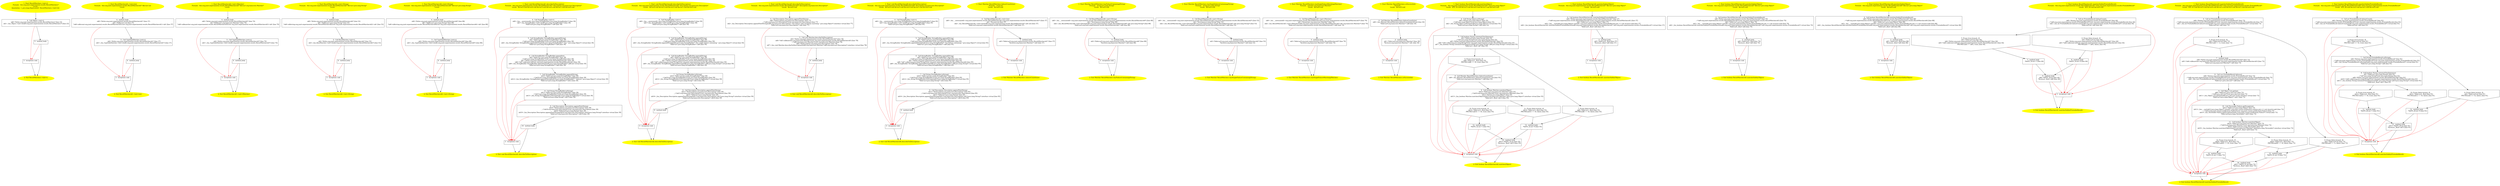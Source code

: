 /* @generated */
digraph cfg {
"org.junit.experimental.results.ResultMatchers.<init>().190a3ddb6abd301fd5d67d8aaa1cc897_1" [label="1: Start ResultMatchers.<init>()\nFormals:  this:org.junit.experimental.results.ResultMatchers*\nLocals: \nAnnotation: <_java.lang.Deprecated> ResultMatchers.<init>()() \n  " color=yellow style=filled]
	

	 "org.junit.experimental.results.ResultMatchers.<init>().190a3ddb6abd301fd5d67d8aaa1cc897_1" -> "org.junit.experimental.results.ResultMatchers.<init>().190a3ddb6abd301fd5d67d8aaa1cc897_4" ;
"org.junit.experimental.results.ResultMatchers.<init>().190a3ddb6abd301fd5d67d8aaa1cc897_2" [label="2: Exit ResultMatchers.<init>() \n  " color=yellow style=filled]
	

"org.junit.experimental.results.ResultMatchers.<init>().190a3ddb6abd301fd5d67d8aaa1cc897_3" [label="3:  exceptions sink \n  " shape="box"]
	

	 "org.junit.experimental.results.ResultMatchers.<init>().190a3ddb6abd301fd5d67d8aaa1cc897_3" -> "org.junit.experimental.results.ResultMatchers.<init>().190a3ddb6abd301fd5d67d8aaa1cc897_2" ;
"org.junit.experimental.results.ResultMatchers.<init>().190a3ddb6abd301fd5d67d8aaa1cc897_4" [label="4:  Call Object.<init>() \n   n$0=*&this:org.junit.experimental.results.ResultMatchers* [line 23]\n  n$1=_fun_Object.<init>()(n$0:org.junit.experimental.results.ResultMatchers*) [line 23]\n " shape="box"]
	

	 "org.junit.experimental.results.ResultMatchers.<init>().190a3ddb6abd301fd5d67d8aaa1cc897_4" -> "org.junit.experimental.results.ResultMatchers.<init>().190a3ddb6abd301fd5d67d8aaa1cc897_5" ;
	 "org.junit.experimental.results.ResultMatchers.<init>().190a3ddb6abd301fd5d67d8aaa1cc897_4" -> "org.junit.experimental.results.ResultMatchers.<init>().190a3ddb6abd301fd5d67d8aaa1cc897_3" [color="red" ];
"org.junit.experimental.results.ResultMatchers.<init>().190a3ddb6abd301fd5d67d8aaa1cc897_5" [label="5:  method_body \n  " shape="box"]
	

	 "org.junit.experimental.results.ResultMatchers.<init>().190a3ddb6abd301fd5d67d8aaa1cc897_5" -> "org.junit.experimental.results.ResultMatchers.<init>().190a3ddb6abd301fd5d67d8aaa1cc897_2" ;
	 "org.junit.experimental.results.ResultMatchers.<init>().190a3ddb6abd301fd5d67d8aaa1cc897_5" -> "org.junit.experimental.results.ResultMatchers.<init>().190a3ddb6abd301fd5d67d8aaa1cc897_3" [color="red" ];
"org.junit.experimental.results.ResultMatchers$1.<init>(int).c896b5e848b3534ac47bed0450b6b393_1" [label="1: Start ResultMatchers$1.<init>(int)\nFormals:  this:org.junit.experimental.results.ResultMatchers$1* $bcvar1:int\nLocals:  \n  " color=yellow style=filled]
	

	 "org.junit.experimental.results.ResultMatchers$1.<init>(int).c896b5e848b3534ac47bed0450b6b393_1" -> "org.junit.experimental.results.ResultMatchers$1.<init>(int).c896b5e848b3534ac47bed0450b6b393_4" ;
"org.junit.experimental.results.ResultMatchers$1.<init>(int).c896b5e848b3534ac47bed0450b6b393_2" [label="2: Exit ResultMatchers$1.<init>(int) \n  " color=yellow style=filled]
	

"org.junit.experimental.results.ResultMatchers$1.<init>(int).c896b5e848b3534ac47bed0450b6b393_3" [label="3:  exceptions sink \n  " shape="box"]
	

	 "org.junit.experimental.results.ResultMatchers$1.<init>(int).c896b5e848b3534ac47bed0450b6b393_3" -> "org.junit.experimental.results.ResultMatchers$1.<init>(int).c896b5e848b3534ac47bed0450b6b393_2" ;
"org.junit.experimental.results.ResultMatchers$1.<init>(int).c896b5e848b3534ac47bed0450b6b393_4" [label="4:  method_body \n   n$0=*&this:org.junit.experimental.results.ResultMatchers$1* [line 37]\n  n$1=*&$bcvar1:int [line 37]\n  *n$0.val$count:org.junit.experimental.results.ResultMatchers$1(root org.junit.experimental.results.ResultMatchers$1)=n$1 [line 37]\n " shape="box"]
	

	 "org.junit.experimental.results.ResultMatchers$1.<init>(int).c896b5e848b3534ac47bed0450b6b393_4" -> "org.junit.experimental.results.ResultMatchers$1.<init>(int).c896b5e848b3534ac47bed0450b6b393_5" ;
	 "org.junit.experimental.results.ResultMatchers$1.<init>(int).c896b5e848b3534ac47bed0450b6b393_4" -> "org.junit.experimental.results.ResultMatchers$1.<init>(int).c896b5e848b3534ac47bed0450b6b393_3" [color="red" ];
"org.junit.experimental.results.ResultMatchers$1.<init>(int).c896b5e848b3534ac47bed0450b6b393_5" [label="5:  Call TypeSafeMatcher.<init>() \n   n$2=*&this:org.junit.experimental.results.ResultMatchers$1* [line 37]\n  n$3=_fun_TypeSafeMatcher.<init>()(n$2:org.junit.experimental.results.ResultMatchers$1*) [line 37]\n " shape="box"]
	

	 "org.junit.experimental.results.ResultMatchers$1.<init>(int).c896b5e848b3534ac47bed0450b6b393_5" -> "org.junit.experimental.results.ResultMatchers$1.<init>(int).c896b5e848b3534ac47bed0450b6b393_6" ;
	 "org.junit.experimental.results.ResultMatchers$1.<init>(int).c896b5e848b3534ac47bed0450b6b393_5" -> "org.junit.experimental.results.ResultMatchers$1.<init>(int).c896b5e848b3534ac47bed0450b6b393_3" [color="red" ];
"org.junit.experimental.results.ResultMatchers$1.<init>(int).c896b5e848b3534ac47bed0450b6b393_6" [label="6:  method_body \n  " shape="box"]
	

	 "org.junit.experimental.results.ResultMatchers$1.<init>(int).c896b5e848b3534ac47bed0450b6b393_6" -> "org.junit.experimental.results.ResultMatchers$1.<init>(int).c896b5e848b3534ac47bed0450b6b393_2" ;
	 "org.junit.experimental.results.ResultMatchers$1.<init>(int).c896b5e848b3534ac47bed0450b6b393_6" -> "org.junit.experimental.results.ResultMatchers$1.<init>(int).c896b5e848b3534ac47bed0450b6b393_3" [color="red" ];
"org.junit.experimental.results.ResultMatchers$3.<init>(org.hamcrest.Matcher).9f19afc2ecddaec0089c0277585dedad_1" [label="1: Start ResultMatchers$3.<init>(Matcher)\nFormals:  this:org.junit.experimental.results.ResultMatchers$3* $bcvar1:org.hamcrest.Matcher*\nLocals:  \n  " color=yellow style=filled]
	

	 "org.junit.experimental.results.ResultMatchers$3.<init>(org.hamcrest.Matcher).9f19afc2ecddaec0089c0277585dedad_1" -> "org.junit.experimental.results.ResultMatchers$3.<init>(org.hamcrest.Matcher).9f19afc2ecddaec0089c0277585dedad_4" ;
"org.junit.experimental.results.ResultMatchers$3.<init>(org.hamcrest.Matcher).9f19afc2ecddaec0089c0277585dedad_2" [label="2: Exit ResultMatchers$3.<init>(Matcher) \n  " color=yellow style=filled]
	

"org.junit.experimental.results.ResultMatchers$3.<init>(org.hamcrest.Matcher).9f19afc2ecddaec0089c0277585dedad_3" [label="3:  exceptions sink \n  " shape="box"]
	

	 "org.junit.experimental.results.ResultMatchers$3.<init>(org.hamcrest.Matcher).9f19afc2ecddaec0089c0277585dedad_3" -> "org.junit.experimental.results.ResultMatchers$3.<init>(org.hamcrest.Matcher).9f19afc2ecddaec0089c0277585dedad_2" ;
"org.junit.experimental.results.ResultMatchers$3.<init>(org.hamcrest.Matcher).9f19afc2ecddaec0089c0277585dedad_4" [label="4:  method_body \n   n$0=*&this:org.junit.experimental.results.ResultMatchers$3* [line 70]\n  n$1=*&$bcvar1:org.hamcrest.Matcher* [line 70]\n  *n$0.val$matcher:org.junit.experimental.results.ResultMatchers$3(root org.junit.experimental.results.ResultMatchers$3)=n$1 [line 70]\n " shape="box"]
	

	 "org.junit.experimental.results.ResultMatchers$3.<init>(org.hamcrest.Matcher).9f19afc2ecddaec0089c0277585dedad_4" -> "org.junit.experimental.results.ResultMatchers$3.<init>(org.hamcrest.Matcher).9f19afc2ecddaec0089c0277585dedad_5" ;
	 "org.junit.experimental.results.ResultMatchers$3.<init>(org.hamcrest.Matcher).9f19afc2ecddaec0089c0277585dedad_4" -> "org.junit.experimental.results.ResultMatchers$3.<init>(org.hamcrest.Matcher).9f19afc2ecddaec0089c0277585dedad_3" [color="red" ];
"org.junit.experimental.results.ResultMatchers$3.<init>(org.hamcrest.Matcher).9f19afc2ecddaec0089c0277585dedad_5" [label="5:  Call TypeSafeMatcher.<init>() \n   n$2=*&this:org.junit.experimental.results.ResultMatchers$3* [line 70]\n  n$3=_fun_TypeSafeMatcher.<init>()(n$2:org.junit.experimental.results.ResultMatchers$3*) [line 70]\n " shape="box"]
	

	 "org.junit.experimental.results.ResultMatchers$3.<init>(org.hamcrest.Matcher).9f19afc2ecddaec0089c0277585dedad_5" -> "org.junit.experimental.results.ResultMatchers$3.<init>(org.hamcrest.Matcher).9f19afc2ecddaec0089c0277585dedad_6" ;
	 "org.junit.experimental.results.ResultMatchers$3.<init>(org.hamcrest.Matcher).9f19afc2ecddaec0089c0277585dedad_5" -> "org.junit.experimental.results.ResultMatchers$3.<init>(org.hamcrest.Matcher).9f19afc2ecddaec0089c0277585dedad_3" [color="red" ];
"org.junit.experimental.results.ResultMatchers$3.<init>(org.hamcrest.Matcher).9f19afc2ecddaec0089c0277585dedad_6" [label="6:  method_body \n  " shape="box"]
	

	 "org.junit.experimental.results.ResultMatchers$3.<init>(org.hamcrest.Matcher).9f19afc2ecddaec0089c0277585dedad_6" -> "org.junit.experimental.results.ResultMatchers$3.<init>(org.hamcrest.Matcher).9f19afc2ecddaec0089c0277585dedad_2" ;
	 "org.junit.experimental.results.ResultMatchers$3.<init>(org.hamcrest.Matcher).9f19afc2ecddaec0089c0277585dedad_6" -> "org.junit.experimental.results.ResultMatchers$3.<init>(org.hamcrest.Matcher).9f19afc2ecddaec0089c0277585dedad_3" [color="red" ];
"org.junit.experimental.results.ResultMatchers$2.<init>(java.lang.String).b56be31fc526b291824ac1eee9e7b981_1" [label="1: Start ResultMatchers$2.<init>(String)\nFormals:  this:org.junit.experimental.results.ResultMatchers$2* $bcvar1:java.lang.String*\nLocals:  \n  " color=yellow style=filled]
	

	 "org.junit.experimental.results.ResultMatchers$2.<init>(java.lang.String).b56be31fc526b291824ac1eee9e7b981_1" -> "org.junit.experimental.results.ResultMatchers$2.<init>(java.lang.String).b56be31fc526b291824ac1eee9e7b981_4" ;
"org.junit.experimental.results.ResultMatchers$2.<init>(java.lang.String).b56be31fc526b291824ac1eee9e7b981_2" [label="2: Exit ResultMatchers$2.<init>(String) \n  " color=yellow style=filled]
	

"org.junit.experimental.results.ResultMatchers$2.<init>(java.lang.String).b56be31fc526b291824ac1eee9e7b981_3" [label="3:  exceptions sink \n  " shape="box"]
	

	 "org.junit.experimental.results.ResultMatchers$2.<init>(java.lang.String).b56be31fc526b291824ac1eee9e7b981_3" -> "org.junit.experimental.results.ResultMatchers$2.<init>(java.lang.String).b56be31fc526b291824ac1eee9e7b981_2" ;
"org.junit.experimental.results.ResultMatchers$2.<init>(java.lang.String).b56be31fc526b291824ac1eee9e7b981_4" [label="4:  method_body \n   n$0=*&this:org.junit.experimental.results.ResultMatchers$2* [line 53]\n  n$1=*&$bcvar1:java.lang.String* [line 53]\n  *n$0.val$string:org.junit.experimental.results.ResultMatchers$2(root org.junit.experimental.results.ResultMatchers$2)=n$1 [line 53]\n " shape="box"]
	

	 "org.junit.experimental.results.ResultMatchers$2.<init>(java.lang.String).b56be31fc526b291824ac1eee9e7b981_4" -> "org.junit.experimental.results.ResultMatchers$2.<init>(java.lang.String).b56be31fc526b291824ac1eee9e7b981_5" ;
	 "org.junit.experimental.results.ResultMatchers$2.<init>(java.lang.String).b56be31fc526b291824ac1eee9e7b981_4" -> "org.junit.experimental.results.ResultMatchers$2.<init>(java.lang.String).b56be31fc526b291824ac1eee9e7b981_3" [color="red" ];
"org.junit.experimental.results.ResultMatchers$2.<init>(java.lang.String).b56be31fc526b291824ac1eee9e7b981_5" [label="5:  Call BaseMatcher.<init>() \n   n$2=*&this:org.junit.experimental.results.ResultMatchers$2* [line 53]\n  n$3=_fun_BaseMatcher.<init>()(n$2:org.junit.experimental.results.ResultMatchers$2*) [line 53]\n " shape="box"]
	

	 "org.junit.experimental.results.ResultMatchers$2.<init>(java.lang.String).b56be31fc526b291824ac1eee9e7b981_5" -> "org.junit.experimental.results.ResultMatchers$2.<init>(java.lang.String).b56be31fc526b291824ac1eee9e7b981_6" ;
	 "org.junit.experimental.results.ResultMatchers$2.<init>(java.lang.String).b56be31fc526b291824ac1eee9e7b981_5" -> "org.junit.experimental.results.ResultMatchers$2.<init>(java.lang.String).b56be31fc526b291824ac1eee9e7b981_3" [color="red" ];
"org.junit.experimental.results.ResultMatchers$2.<init>(java.lang.String).b56be31fc526b291824ac1eee9e7b981_6" [label="6:  method_body \n  " shape="box"]
	

	 "org.junit.experimental.results.ResultMatchers$2.<init>(java.lang.String).b56be31fc526b291824ac1eee9e7b981_6" -> "org.junit.experimental.results.ResultMatchers$2.<init>(java.lang.String).b56be31fc526b291824ac1eee9e7b981_2" ;
	 "org.junit.experimental.results.ResultMatchers$2.<init>(java.lang.String).b56be31fc526b291824ac1eee9e7b981_6" -> "org.junit.experimental.results.ResultMatchers$2.<init>(java.lang.String).b56be31fc526b291824ac1eee9e7b981_3" [color="red" ];
"org.junit.experimental.results.ResultMatchers$4.<init>(java.lang.String).69de3f58aaa3d23b7c6253772d998620_1" [label="1: Start ResultMatchers$4.<init>(String)\nFormals:  this:org.junit.experimental.results.ResultMatchers$4* $bcvar1:java.lang.String*\nLocals:  \n  " color=yellow style=filled]
	

	 "org.junit.experimental.results.ResultMatchers$4.<init>(java.lang.String).69de3f58aaa3d23b7c6253772d998620_1" -> "org.junit.experimental.results.ResultMatchers$4.<init>(java.lang.String).69de3f58aaa3d23b7c6253772d998620_4" ;
"org.junit.experimental.results.ResultMatchers$4.<init>(java.lang.String).69de3f58aaa3d23b7c6253772d998620_2" [label="2: Exit ResultMatchers$4.<init>(String) \n  " color=yellow style=filled]
	

"org.junit.experimental.results.ResultMatchers$4.<init>(java.lang.String).69de3f58aaa3d23b7c6253772d998620_3" [label="3:  exceptions sink \n  " shape="box"]
	

	 "org.junit.experimental.results.ResultMatchers$4.<init>(java.lang.String).69de3f58aaa3d23b7c6253772d998620_3" -> "org.junit.experimental.results.ResultMatchers$4.<init>(java.lang.String).69de3f58aaa3d23b7c6253772d998620_2" ;
"org.junit.experimental.results.ResultMatchers$4.<init>(java.lang.String).69de3f58aaa3d23b7c6253772d998620_4" [label="4:  method_body \n   n$0=*&this:org.junit.experimental.results.ResultMatchers$4* [line 88]\n  n$1=*&$bcvar1:java.lang.String* [line 88]\n  *n$0.val$string:org.junit.experimental.results.ResultMatchers$4(root org.junit.experimental.results.ResultMatchers$4)=n$1 [line 88]\n " shape="box"]
	

	 "org.junit.experimental.results.ResultMatchers$4.<init>(java.lang.String).69de3f58aaa3d23b7c6253772d998620_4" -> "org.junit.experimental.results.ResultMatchers$4.<init>(java.lang.String).69de3f58aaa3d23b7c6253772d998620_5" ;
	 "org.junit.experimental.results.ResultMatchers$4.<init>(java.lang.String).69de3f58aaa3d23b7c6253772d998620_4" -> "org.junit.experimental.results.ResultMatchers$4.<init>(java.lang.String).69de3f58aaa3d23b7c6253772d998620_3" [color="red" ];
"org.junit.experimental.results.ResultMatchers$4.<init>(java.lang.String).69de3f58aaa3d23b7c6253772d998620_5" [label="5:  Call TypeSafeMatcher.<init>() \n   n$2=*&this:org.junit.experimental.results.ResultMatchers$4* [line 88]\n  n$3=_fun_TypeSafeMatcher.<init>()(n$2:org.junit.experimental.results.ResultMatchers$4*) [line 88]\n " shape="box"]
	

	 "org.junit.experimental.results.ResultMatchers$4.<init>(java.lang.String).69de3f58aaa3d23b7c6253772d998620_5" -> "org.junit.experimental.results.ResultMatchers$4.<init>(java.lang.String).69de3f58aaa3d23b7c6253772d998620_6" ;
	 "org.junit.experimental.results.ResultMatchers$4.<init>(java.lang.String).69de3f58aaa3d23b7c6253772d998620_5" -> "org.junit.experimental.results.ResultMatchers$4.<init>(java.lang.String).69de3f58aaa3d23b7c6253772d998620_3" [color="red" ];
"org.junit.experimental.results.ResultMatchers$4.<init>(java.lang.String).69de3f58aaa3d23b7c6253772d998620_6" [label="6:  method_body \n  " shape="box"]
	

	 "org.junit.experimental.results.ResultMatchers$4.<init>(java.lang.String).69de3f58aaa3d23b7c6253772d998620_6" -> "org.junit.experimental.results.ResultMatchers$4.<init>(java.lang.String).69de3f58aaa3d23b7c6253772d998620_2" ;
	 "org.junit.experimental.results.ResultMatchers$4.<init>(java.lang.String).69de3f58aaa3d23b7c6253772d998620_6" -> "org.junit.experimental.results.ResultMatchers$4.<init>(java.lang.String).69de3f58aaa3d23b7c6253772d998620_3" [color="red" ];
"org.junit.experimental.results.ResultMatchers$1.describeTo(org.hamcrest.Description):void.8b7f089dc51140768f36e23609b31bbc_1" [label="1: Start void ResultMatchers$1.describeTo(Description)\nFormals:  this:org.junit.experimental.results.ResultMatchers$1* description:org.hamcrest.Description*\nLocals:  $irvar5:void $irvar4:void $irvar3:void $irvar2:void $irvar1:void $irvar0:void \n  " color=yellow style=filled]
	

	 "org.junit.experimental.results.ResultMatchers$1.describeTo(org.hamcrest.Description):void.8b7f089dc51140768f36e23609b31bbc_1" -> "org.junit.experimental.results.ResultMatchers$1.describeTo(org.hamcrest.Description):void.8b7f089dc51140768f36e23609b31bbc_4" ;
"org.junit.experimental.results.ResultMatchers$1.describeTo(org.hamcrest.Description):void.8b7f089dc51140768f36e23609b31bbc_2" [label="2: Exit void ResultMatchers$1.describeTo(Description) \n  " color=yellow style=filled]
	

"org.junit.experimental.results.ResultMatchers$1.describeTo(org.hamcrest.Description):void.8b7f089dc51140768f36e23609b31bbc_3" [label="3:  exceptions sink \n  " shape="box"]
	

	 "org.junit.experimental.results.ResultMatchers$1.describeTo(org.hamcrest.Description):void.8b7f089dc51140768f36e23609b31bbc_3" -> "org.junit.experimental.results.ResultMatchers$1.describeTo(org.hamcrest.Description):void.8b7f089dc51140768f36e23609b31bbc_2" ;
"org.junit.experimental.results.ResultMatchers$1.describeTo(org.hamcrest.Description):void.8b7f089dc51140768f36e23609b31bbc_4" [label="4:  Call StringBuilder.<init>() \n   n$0=_fun___new(sizeof(t=java.lang.StringBuilder):java.lang.StringBuilder*) [line 39]\n  n$1=_fun_StringBuilder.<init>()(n$0:java.lang.StringBuilder*) [line 39]\n  *&$irvar0:java.lang.StringBuilder*=n$0 [line 39]\n " shape="box"]
	

	 "org.junit.experimental.results.ResultMatchers$1.describeTo(org.hamcrest.Description):void.8b7f089dc51140768f36e23609b31bbc_4" -> "org.junit.experimental.results.ResultMatchers$1.describeTo(org.hamcrest.Description):void.8b7f089dc51140768f36e23609b31bbc_5" ;
	 "org.junit.experimental.results.ResultMatchers$1.describeTo(org.hamcrest.Description):void.8b7f089dc51140768f36e23609b31bbc_4" -> "org.junit.experimental.results.ResultMatchers$1.describeTo(org.hamcrest.Description):void.8b7f089dc51140768f36e23609b31bbc_3" [color="red" ];
"org.junit.experimental.results.ResultMatchers$1.describeTo(org.hamcrest.Description):void.8b7f089dc51140768f36e23609b31bbc_5" [label="5:  Call StringBuilder StringBuilder.append(String) \n   n$2=*&$irvar0:java.lang.StringBuilder* [line 39]\n  _=*n$2:java.lang.StringBuilder*(root java.lang.StringBuilder) [line 39]\n  n$4=_fun_StringBuilder StringBuilder.append(String)(n$2:java.lang.StringBuilder*,\"has \":java.lang.Object*) virtual [line 39]\n  *&$irvar1:java.lang.StringBuilder*=n$4 [line 39]\n " shape="box"]
	

	 "org.junit.experimental.results.ResultMatchers$1.describeTo(org.hamcrest.Description):void.8b7f089dc51140768f36e23609b31bbc_5" -> "org.junit.experimental.results.ResultMatchers$1.describeTo(org.hamcrest.Description):void.8b7f089dc51140768f36e23609b31bbc_6" ;
	 "org.junit.experimental.results.ResultMatchers$1.describeTo(org.hamcrest.Description):void.8b7f089dc51140768f36e23609b31bbc_5" -> "org.junit.experimental.results.ResultMatchers$1.describeTo(org.hamcrest.Description):void.8b7f089dc51140768f36e23609b31bbc_3" [color="red" ];
"org.junit.experimental.results.ResultMatchers$1.describeTo(org.hamcrest.Description):void.8b7f089dc51140768f36e23609b31bbc_6" [label="6:  Call StringBuilder StringBuilder.append(int) \n   n$5=*&$irvar1:java.lang.StringBuilder* [line 39]\n  _=*n$5:java.lang.StringBuilder*(root java.lang.StringBuilder) [line 39]\n  n$7=*&this:org.junit.experimental.results.ResultMatchers$1* [line 39]\n  n$8=*n$7.val$count:int(root org.junit.experimental.results.ResultMatchers$1) [line 39]\n  n$9=_fun_StringBuilder StringBuilder.append(int)(n$5:java.lang.StringBuilder*,n$8:int) virtual [line 39]\n  *&$irvar2:java.lang.StringBuilder*=n$9 [line 39]\n " shape="box"]
	

	 "org.junit.experimental.results.ResultMatchers$1.describeTo(org.hamcrest.Description):void.8b7f089dc51140768f36e23609b31bbc_6" -> "org.junit.experimental.results.ResultMatchers$1.describeTo(org.hamcrest.Description):void.8b7f089dc51140768f36e23609b31bbc_7" ;
	 "org.junit.experimental.results.ResultMatchers$1.describeTo(org.hamcrest.Description):void.8b7f089dc51140768f36e23609b31bbc_6" -> "org.junit.experimental.results.ResultMatchers$1.describeTo(org.hamcrest.Description):void.8b7f089dc51140768f36e23609b31bbc_3" [color="red" ];
"org.junit.experimental.results.ResultMatchers$1.describeTo(org.hamcrest.Description):void.8b7f089dc51140768f36e23609b31bbc_7" [label="7:  Call StringBuilder StringBuilder.append(String) \n   n$10=*&$irvar2:java.lang.StringBuilder* [line 39]\n  _=*n$10:java.lang.StringBuilder*(root java.lang.StringBuilder) [line 39]\n  n$12=_fun_StringBuilder StringBuilder.append(String)(n$10:java.lang.StringBuilder*,\" failures\":java.lang.Object*) virtual [line 39]\n  *&$irvar3:java.lang.StringBuilder*=n$12 [line 39]\n " shape="box"]
	

	 "org.junit.experimental.results.ResultMatchers$1.describeTo(org.hamcrest.Description):void.8b7f089dc51140768f36e23609b31bbc_7" -> "org.junit.experimental.results.ResultMatchers$1.describeTo(org.hamcrest.Description):void.8b7f089dc51140768f36e23609b31bbc_8" ;
	 "org.junit.experimental.results.ResultMatchers$1.describeTo(org.hamcrest.Description):void.8b7f089dc51140768f36e23609b31bbc_7" -> "org.junit.experimental.results.ResultMatchers$1.describeTo(org.hamcrest.Description):void.8b7f089dc51140768f36e23609b31bbc_3" [color="red" ];
"org.junit.experimental.results.ResultMatchers$1.describeTo(org.hamcrest.Description):void.8b7f089dc51140768f36e23609b31bbc_8" [label="8:  Call String StringBuilder.toString() \n   n$13=*&$irvar3:java.lang.StringBuilder* [line 39]\n  _=*n$13:java.lang.StringBuilder*(root java.lang.StringBuilder) [line 39]\n  n$15=_fun_String StringBuilder.toString()(n$13:java.lang.StringBuilder*) virtual [line 39]\n  *&$irvar4:java.lang.String*=n$15 [line 39]\n " shape="box"]
	

	 "org.junit.experimental.results.ResultMatchers$1.describeTo(org.hamcrest.Description):void.8b7f089dc51140768f36e23609b31bbc_8" -> "org.junit.experimental.results.ResultMatchers$1.describeTo(org.hamcrest.Description):void.8b7f089dc51140768f36e23609b31bbc_9" ;
	 "org.junit.experimental.results.ResultMatchers$1.describeTo(org.hamcrest.Description):void.8b7f089dc51140768f36e23609b31bbc_8" -> "org.junit.experimental.results.ResultMatchers$1.describeTo(org.hamcrest.Description):void.8b7f089dc51140768f36e23609b31bbc_3" [color="red" ];
"org.junit.experimental.results.ResultMatchers$1.describeTo(org.hamcrest.Description):void.8b7f089dc51140768f36e23609b31bbc_9" [label="9:  Call Description Description.appendText(String) \n   n$16=*&description:org.hamcrest.Description* [line 39]\n  _=*n$16:org.hamcrest.Description*(root org.hamcrest.Description) [line 39]\n  n$18=*&$irvar4:java.lang.String* [line 39]\n  n$19=_fun_Description Description.appendText(String)(n$16:org.hamcrest.Description*,n$18:java.lang.String*) interface virtual [line 39]\n  *&$irvar5:org.hamcrest.Description*=n$19 [line 39]\n " shape="box"]
	

	 "org.junit.experimental.results.ResultMatchers$1.describeTo(org.hamcrest.Description):void.8b7f089dc51140768f36e23609b31bbc_9" -> "org.junit.experimental.results.ResultMatchers$1.describeTo(org.hamcrest.Description):void.8b7f089dc51140768f36e23609b31bbc_10" ;
	 "org.junit.experimental.results.ResultMatchers$1.describeTo(org.hamcrest.Description):void.8b7f089dc51140768f36e23609b31bbc_9" -> "org.junit.experimental.results.ResultMatchers$1.describeTo(org.hamcrest.Description):void.8b7f089dc51140768f36e23609b31bbc_3" [color="red" ];
"org.junit.experimental.results.ResultMatchers$1.describeTo(org.hamcrest.Description):void.8b7f089dc51140768f36e23609b31bbc_10" [label="10:  method_body \n  " shape="box"]
	

	 "org.junit.experimental.results.ResultMatchers$1.describeTo(org.hamcrest.Description):void.8b7f089dc51140768f36e23609b31bbc_10" -> "org.junit.experimental.results.ResultMatchers$1.describeTo(org.hamcrest.Description):void.8b7f089dc51140768f36e23609b31bbc_2" ;
	 "org.junit.experimental.results.ResultMatchers$1.describeTo(org.hamcrest.Description):void.8b7f089dc51140768f36e23609b31bbc_10" -> "org.junit.experimental.results.ResultMatchers$1.describeTo(org.hamcrest.Description):void.8b7f089dc51140768f36e23609b31bbc_3" [color="red" ];
"org.junit.experimental.results.ResultMatchers$2.describeTo(org.hamcrest.Description):void.3b14a9d03d050501b976c60c37d11b97_1" [label="1: Start void ResultMatchers$2.describeTo(Description)\nFormals:  this:org.junit.experimental.results.ResultMatchers$2* description:org.hamcrest.Description*\nLocals:  $irvar4:void $irvar3:void $irvar2:void $irvar1:void $irvar0:void \n  " color=yellow style=filled]
	

	 "org.junit.experimental.results.ResultMatchers$2.describeTo(org.hamcrest.Description):void.3b14a9d03d050501b976c60c37d11b97_1" -> "org.junit.experimental.results.ResultMatchers$2.describeTo(org.hamcrest.Description):void.3b14a9d03d050501b976c60c37d11b97_4" ;
"org.junit.experimental.results.ResultMatchers$2.describeTo(org.hamcrest.Description):void.3b14a9d03d050501b976c60c37d11b97_2" [label="2: Exit void ResultMatchers$2.describeTo(Description) \n  " color=yellow style=filled]
	

"org.junit.experimental.results.ResultMatchers$2.describeTo(org.hamcrest.Description):void.3b14a9d03d050501b976c60c37d11b97_3" [label="3:  exceptions sink \n  " shape="box"]
	

	 "org.junit.experimental.results.ResultMatchers$2.describeTo(org.hamcrest.Description):void.3b14a9d03d050501b976c60c37d11b97_3" -> "org.junit.experimental.results.ResultMatchers$2.describeTo(org.hamcrest.Description):void.3b14a9d03d050501b976c60c37d11b97_2" ;
"org.junit.experimental.results.ResultMatchers$2.describeTo(org.hamcrest.Description):void.3b14a9d03d050501b976c60c37d11b97_4" [label="4:  Call StringBuilder.<init>() \n   n$0=_fun___new(sizeof(t=java.lang.StringBuilder):java.lang.StringBuilder*) [line 59]\n  n$1=_fun_StringBuilder.<init>()(n$0:java.lang.StringBuilder*) [line 59]\n  *&$irvar0:java.lang.StringBuilder*=n$0 [line 59]\n " shape="box"]
	

	 "org.junit.experimental.results.ResultMatchers$2.describeTo(org.hamcrest.Description):void.3b14a9d03d050501b976c60c37d11b97_4" -> "org.junit.experimental.results.ResultMatchers$2.describeTo(org.hamcrest.Description):void.3b14a9d03d050501b976c60c37d11b97_5" ;
	 "org.junit.experimental.results.ResultMatchers$2.describeTo(org.hamcrest.Description):void.3b14a9d03d050501b976c60c37d11b97_4" -> "org.junit.experimental.results.ResultMatchers$2.describeTo(org.hamcrest.Description):void.3b14a9d03d050501b976c60c37d11b97_3" [color="red" ];
"org.junit.experimental.results.ResultMatchers$2.describeTo(org.hamcrest.Description):void.3b14a9d03d050501b976c60c37d11b97_5" [label="5:  Call StringBuilder StringBuilder.append(String) \n   n$2=*&$irvar0:java.lang.StringBuilder* [line 59]\n  _=*n$2:java.lang.StringBuilder*(root java.lang.StringBuilder) [line 59]\n  n$4=_fun_StringBuilder StringBuilder.append(String)(n$2:java.lang.StringBuilder*,\"has single failure containing \":java.lang.Object*) virtual [line 59]\n  *&$irvar1:java.lang.StringBuilder*=n$4 [line 59]\n " shape="box"]
	

	 "org.junit.experimental.results.ResultMatchers$2.describeTo(org.hamcrest.Description):void.3b14a9d03d050501b976c60c37d11b97_5" -> "org.junit.experimental.results.ResultMatchers$2.describeTo(org.hamcrest.Description):void.3b14a9d03d050501b976c60c37d11b97_6" ;
	 "org.junit.experimental.results.ResultMatchers$2.describeTo(org.hamcrest.Description):void.3b14a9d03d050501b976c60c37d11b97_5" -> "org.junit.experimental.results.ResultMatchers$2.describeTo(org.hamcrest.Description):void.3b14a9d03d050501b976c60c37d11b97_3" [color="red" ];
"org.junit.experimental.results.ResultMatchers$2.describeTo(org.hamcrest.Description):void.3b14a9d03d050501b976c60c37d11b97_6" [label="6:  Call StringBuilder StringBuilder.append(String) \n   n$5=*&$irvar1:java.lang.StringBuilder* [line 59]\n  _=*n$5:java.lang.StringBuilder*(root java.lang.StringBuilder) [line 59]\n  n$7=*&this:org.junit.experimental.results.ResultMatchers$2* [line 59]\n  n$8=*n$7.val$string:java.lang.String*(root org.junit.experimental.results.ResultMatchers$2) [line 59]\n  n$9=_fun_StringBuilder StringBuilder.append(String)(n$5:java.lang.StringBuilder*,n$8:java.lang.String*) virtual [line 59]\n  *&$irvar2:java.lang.StringBuilder*=n$9 [line 59]\n " shape="box"]
	

	 "org.junit.experimental.results.ResultMatchers$2.describeTo(org.hamcrest.Description):void.3b14a9d03d050501b976c60c37d11b97_6" -> "org.junit.experimental.results.ResultMatchers$2.describeTo(org.hamcrest.Description):void.3b14a9d03d050501b976c60c37d11b97_7" ;
	 "org.junit.experimental.results.ResultMatchers$2.describeTo(org.hamcrest.Description):void.3b14a9d03d050501b976c60c37d11b97_6" -> "org.junit.experimental.results.ResultMatchers$2.describeTo(org.hamcrest.Description):void.3b14a9d03d050501b976c60c37d11b97_3" [color="red" ];
"org.junit.experimental.results.ResultMatchers$2.describeTo(org.hamcrest.Description):void.3b14a9d03d050501b976c60c37d11b97_7" [label="7:  Call String StringBuilder.toString() \n   n$10=*&$irvar2:java.lang.StringBuilder* [line 59]\n  _=*n$10:java.lang.StringBuilder*(root java.lang.StringBuilder) [line 59]\n  n$12=_fun_String StringBuilder.toString()(n$10:java.lang.StringBuilder*) virtual [line 59]\n  *&$irvar3:java.lang.String*=n$12 [line 59]\n " shape="box"]
	

	 "org.junit.experimental.results.ResultMatchers$2.describeTo(org.hamcrest.Description):void.3b14a9d03d050501b976c60c37d11b97_7" -> "org.junit.experimental.results.ResultMatchers$2.describeTo(org.hamcrest.Description):void.3b14a9d03d050501b976c60c37d11b97_8" ;
	 "org.junit.experimental.results.ResultMatchers$2.describeTo(org.hamcrest.Description):void.3b14a9d03d050501b976c60c37d11b97_7" -> "org.junit.experimental.results.ResultMatchers$2.describeTo(org.hamcrest.Description):void.3b14a9d03d050501b976c60c37d11b97_3" [color="red" ];
"org.junit.experimental.results.ResultMatchers$2.describeTo(org.hamcrest.Description):void.3b14a9d03d050501b976c60c37d11b97_8" [label="8:  Call Description Description.appendText(String) \n   n$13=*&description:org.hamcrest.Description* [line 59]\n  _=*n$13:org.hamcrest.Description*(root org.hamcrest.Description) [line 59]\n  n$15=*&$irvar3:java.lang.String* [line 59]\n  n$16=_fun_Description Description.appendText(String)(n$13:org.hamcrest.Description*,n$15:java.lang.String*) interface virtual [line 59]\n  *&$irvar4:org.hamcrest.Description*=n$16 [line 59]\n " shape="box"]
	

	 "org.junit.experimental.results.ResultMatchers$2.describeTo(org.hamcrest.Description):void.3b14a9d03d050501b976c60c37d11b97_8" -> "org.junit.experimental.results.ResultMatchers$2.describeTo(org.hamcrest.Description):void.3b14a9d03d050501b976c60c37d11b97_9" ;
	 "org.junit.experimental.results.ResultMatchers$2.describeTo(org.hamcrest.Description):void.3b14a9d03d050501b976c60c37d11b97_8" -> "org.junit.experimental.results.ResultMatchers$2.describeTo(org.hamcrest.Description):void.3b14a9d03d050501b976c60c37d11b97_3" [color="red" ];
"org.junit.experimental.results.ResultMatchers$2.describeTo(org.hamcrest.Description):void.3b14a9d03d050501b976c60c37d11b97_9" [label="9:  method_body \n  " shape="box"]
	

	 "org.junit.experimental.results.ResultMatchers$2.describeTo(org.hamcrest.Description):void.3b14a9d03d050501b976c60c37d11b97_9" -> "org.junit.experimental.results.ResultMatchers$2.describeTo(org.hamcrest.Description):void.3b14a9d03d050501b976c60c37d11b97_2" ;
	 "org.junit.experimental.results.ResultMatchers$2.describeTo(org.hamcrest.Description):void.3b14a9d03d050501b976c60c37d11b97_9" -> "org.junit.experimental.results.ResultMatchers$2.describeTo(org.hamcrest.Description):void.3b14a9d03d050501b976c60c37d11b97_3" [color="red" ];
"org.junit.experimental.results.ResultMatchers$3.describeTo(org.hamcrest.Description):void.99ad32e4efd17c82d81d384ef844f49b_1" [label="1: Start void ResultMatchers$3.describeTo(Description)\nFormals:  this:org.junit.experimental.results.ResultMatchers$3* description:org.hamcrest.Description*\nLocals:  $irvar0:void \n  " color=yellow style=filled]
	

	 "org.junit.experimental.results.ResultMatchers$3.describeTo(org.hamcrest.Description):void.99ad32e4efd17c82d81d384ef844f49b_1" -> "org.junit.experimental.results.ResultMatchers$3.describeTo(org.hamcrest.Description):void.99ad32e4efd17c82d81d384ef844f49b_4" ;
"org.junit.experimental.results.ResultMatchers$3.describeTo(org.hamcrest.Description):void.99ad32e4efd17c82d81d384ef844f49b_2" [label="2: Exit void ResultMatchers$3.describeTo(Description) \n  " color=yellow style=filled]
	

"org.junit.experimental.results.ResultMatchers$3.describeTo(org.hamcrest.Description):void.99ad32e4efd17c82d81d384ef844f49b_3" [label="3:  exceptions sink \n  " shape="box"]
	

	 "org.junit.experimental.results.ResultMatchers$3.describeTo(org.hamcrest.Description):void.99ad32e4efd17c82d81d384ef844f49b_3" -> "org.junit.experimental.results.ResultMatchers$3.describeTo(org.hamcrest.Description):void.99ad32e4efd17c82d81d384ef844f49b_2" ;
"org.junit.experimental.results.ResultMatchers$3.describeTo(org.hamcrest.Description):void.99ad32e4efd17c82d81d384ef844f49b_4" [label="4:  Call Description Description.appendText(String) \n   n$0=*&description:org.hamcrest.Description* [line 77]\n  _=*n$0:org.hamcrest.Description*(root org.hamcrest.Description) [line 77]\n  n$2=_fun_Description Description.appendText(String)(n$0:org.hamcrest.Description*,\"has failure with exception matching \":java.lang.Object*) interface virtual [line 77]\n  *&$irvar0:org.hamcrest.Description*=n$2 [line 77]\n " shape="box"]
	

	 "org.junit.experimental.results.ResultMatchers$3.describeTo(org.hamcrest.Description):void.99ad32e4efd17c82d81d384ef844f49b_4" -> "org.junit.experimental.results.ResultMatchers$3.describeTo(org.hamcrest.Description):void.99ad32e4efd17c82d81d384ef844f49b_5" ;
	 "org.junit.experimental.results.ResultMatchers$3.describeTo(org.hamcrest.Description):void.99ad32e4efd17c82d81d384ef844f49b_4" -> "org.junit.experimental.results.ResultMatchers$3.describeTo(org.hamcrest.Description):void.99ad32e4efd17c82d81d384ef844f49b_3" [color="red" ];
"org.junit.experimental.results.ResultMatchers$3.describeTo(org.hamcrest.Description):void.99ad32e4efd17c82d81d384ef844f49b_5" [label="5:  Call void Matcher.describeTo(Description) \n   n$3=*&this:org.junit.experimental.results.ResultMatchers$3* [line 78]\n  n$4=*n$3.val$matcher:org.hamcrest.Matcher*(root org.junit.experimental.results.ResultMatchers$3) [line 78]\n  _=*n$4:org.hamcrest.Matcher*(root org.hamcrest.Matcher) [line 78]\n  n$6=*&description:org.hamcrest.Description* [line 78]\n  n$7=_fun_void Matcher.describeTo(Description)(n$4:org.hamcrest.Matcher*,n$6:org.hamcrest.Description*) interface virtual [line 78]\n " shape="box"]
	

	 "org.junit.experimental.results.ResultMatchers$3.describeTo(org.hamcrest.Description):void.99ad32e4efd17c82d81d384ef844f49b_5" -> "org.junit.experimental.results.ResultMatchers$3.describeTo(org.hamcrest.Description):void.99ad32e4efd17c82d81d384ef844f49b_6" ;
	 "org.junit.experimental.results.ResultMatchers$3.describeTo(org.hamcrest.Description):void.99ad32e4efd17c82d81d384ef844f49b_5" -> "org.junit.experimental.results.ResultMatchers$3.describeTo(org.hamcrest.Description):void.99ad32e4efd17c82d81d384ef844f49b_3" [color="red" ];
"org.junit.experimental.results.ResultMatchers$3.describeTo(org.hamcrest.Description):void.99ad32e4efd17c82d81d384ef844f49b_6" [label="6:  method_body \n  " shape="box"]
	

	 "org.junit.experimental.results.ResultMatchers$3.describeTo(org.hamcrest.Description):void.99ad32e4efd17c82d81d384ef844f49b_6" -> "org.junit.experimental.results.ResultMatchers$3.describeTo(org.hamcrest.Description):void.99ad32e4efd17c82d81d384ef844f49b_2" ;
	 "org.junit.experimental.results.ResultMatchers$3.describeTo(org.hamcrest.Description):void.99ad32e4efd17c82d81d384ef844f49b_6" -> "org.junit.experimental.results.ResultMatchers$3.describeTo(org.hamcrest.Description):void.99ad32e4efd17c82d81d384ef844f49b_3" [color="red" ];
"org.junit.experimental.results.ResultMatchers$4.describeTo(org.hamcrest.Description):void.1d4b821bb983644f3336167328323818_1" [label="1: Start void ResultMatchers$4.describeTo(Description)\nFormals:  this:org.junit.experimental.results.ResultMatchers$4* description:org.hamcrest.Description*\nLocals:  $irvar4:void $irvar3:void $irvar2:void $irvar1:void $irvar0:void \n  " color=yellow style=filled]
	

	 "org.junit.experimental.results.ResultMatchers$4.describeTo(org.hamcrest.Description):void.1d4b821bb983644f3336167328323818_1" -> "org.junit.experimental.results.ResultMatchers$4.describeTo(org.hamcrest.Description):void.1d4b821bb983644f3336167328323818_4" ;
"org.junit.experimental.results.ResultMatchers$4.describeTo(org.hamcrest.Description):void.1d4b821bb983644f3336167328323818_2" [label="2: Exit void ResultMatchers$4.describeTo(Description) \n  " color=yellow style=filled]
	

"org.junit.experimental.results.ResultMatchers$4.describeTo(org.hamcrest.Description):void.1d4b821bb983644f3336167328323818_3" [label="3:  exceptions sink \n  " shape="box"]
	

	 "org.junit.experimental.results.ResultMatchers$4.describeTo(org.hamcrest.Description):void.1d4b821bb983644f3336167328323818_3" -> "org.junit.experimental.results.ResultMatchers$4.describeTo(org.hamcrest.Description):void.1d4b821bb983644f3336167328323818_2" ;
"org.junit.experimental.results.ResultMatchers$4.describeTo(org.hamcrest.Description):void.1d4b821bb983644f3336167328323818_4" [label="4:  Call StringBuilder.<init>() \n   n$0=_fun___new(sizeof(t=java.lang.StringBuilder):java.lang.StringBuilder*) [line 95]\n  n$1=_fun_StringBuilder.<init>()(n$0:java.lang.StringBuilder*) [line 95]\n  *&$irvar0:java.lang.StringBuilder*=n$0 [line 95]\n " shape="box"]
	

	 "org.junit.experimental.results.ResultMatchers$4.describeTo(org.hamcrest.Description):void.1d4b821bb983644f3336167328323818_4" -> "org.junit.experimental.results.ResultMatchers$4.describeTo(org.hamcrest.Description):void.1d4b821bb983644f3336167328323818_5" ;
	 "org.junit.experimental.results.ResultMatchers$4.describeTo(org.hamcrest.Description):void.1d4b821bb983644f3336167328323818_4" -> "org.junit.experimental.results.ResultMatchers$4.describeTo(org.hamcrest.Description):void.1d4b821bb983644f3336167328323818_3" [color="red" ];
"org.junit.experimental.results.ResultMatchers$4.describeTo(org.hamcrest.Description):void.1d4b821bb983644f3336167328323818_5" [label="5:  Call StringBuilder StringBuilder.append(String) \n   n$2=*&$irvar0:java.lang.StringBuilder* [line 95]\n  _=*n$2:java.lang.StringBuilder*(root java.lang.StringBuilder) [line 95]\n  n$4=_fun_StringBuilder StringBuilder.append(String)(n$2:java.lang.StringBuilder*,\"has failure containing \":java.lang.Object*) virtual [line 95]\n  *&$irvar1:java.lang.StringBuilder*=n$4 [line 95]\n " shape="box"]
	

	 "org.junit.experimental.results.ResultMatchers$4.describeTo(org.hamcrest.Description):void.1d4b821bb983644f3336167328323818_5" -> "org.junit.experimental.results.ResultMatchers$4.describeTo(org.hamcrest.Description):void.1d4b821bb983644f3336167328323818_6" ;
	 "org.junit.experimental.results.ResultMatchers$4.describeTo(org.hamcrest.Description):void.1d4b821bb983644f3336167328323818_5" -> "org.junit.experimental.results.ResultMatchers$4.describeTo(org.hamcrest.Description):void.1d4b821bb983644f3336167328323818_3" [color="red" ];
"org.junit.experimental.results.ResultMatchers$4.describeTo(org.hamcrest.Description):void.1d4b821bb983644f3336167328323818_6" [label="6:  Call StringBuilder StringBuilder.append(String) \n   n$5=*&$irvar1:java.lang.StringBuilder* [line 95]\n  _=*n$5:java.lang.StringBuilder*(root java.lang.StringBuilder) [line 95]\n  n$7=*&this:org.junit.experimental.results.ResultMatchers$4* [line 95]\n  n$8=*n$7.val$string:java.lang.String*(root org.junit.experimental.results.ResultMatchers$4) [line 95]\n  n$9=_fun_StringBuilder StringBuilder.append(String)(n$5:java.lang.StringBuilder*,n$8:java.lang.String*) virtual [line 95]\n  *&$irvar2:java.lang.StringBuilder*=n$9 [line 95]\n " shape="box"]
	

	 "org.junit.experimental.results.ResultMatchers$4.describeTo(org.hamcrest.Description):void.1d4b821bb983644f3336167328323818_6" -> "org.junit.experimental.results.ResultMatchers$4.describeTo(org.hamcrest.Description):void.1d4b821bb983644f3336167328323818_7" ;
	 "org.junit.experimental.results.ResultMatchers$4.describeTo(org.hamcrest.Description):void.1d4b821bb983644f3336167328323818_6" -> "org.junit.experimental.results.ResultMatchers$4.describeTo(org.hamcrest.Description):void.1d4b821bb983644f3336167328323818_3" [color="red" ];
"org.junit.experimental.results.ResultMatchers$4.describeTo(org.hamcrest.Description):void.1d4b821bb983644f3336167328323818_7" [label="7:  Call String StringBuilder.toString() \n   n$10=*&$irvar2:java.lang.StringBuilder* [line 95]\n  _=*n$10:java.lang.StringBuilder*(root java.lang.StringBuilder) [line 95]\n  n$12=_fun_String StringBuilder.toString()(n$10:java.lang.StringBuilder*) virtual [line 95]\n  *&$irvar3:java.lang.String*=n$12 [line 95]\n " shape="box"]
	

	 "org.junit.experimental.results.ResultMatchers$4.describeTo(org.hamcrest.Description):void.1d4b821bb983644f3336167328323818_7" -> "org.junit.experimental.results.ResultMatchers$4.describeTo(org.hamcrest.Description):void.1d4b821bb983644f3336167328323818_8" ;
	 "org.junit.experimental.results.ResultMatchers$4.describeTo(org.hamcrest.Description):void.1d4b821bb983644f3336167328323818_7" -> "org.junit.experimental.results.ResultMatchers$4.describeTo(org.hamcrest.Description):void.1d4b821bb983644f3336167328323818_3" [color="red" ];
"org.junit.experimental.results.ResultMatchers$4.describeTo(org.hamcrest.Description):void.1d4b821bb983644f3336167328323818_8" [label="8:  Call Description Description.appendText(String) \n   n$13=*&description:org.hamcrest.Description* [line 95]\n  _=*n$13:org.hamcrest.Description*(root org.hamcrest.Description) [line 95]\n  n$15=*&$irvar3:java.lang.String* [line 95]\n  n$16=_fun_Description Description.appendText(String)(n$13:org.hamcrest.Description*,n$15:java.lang.String*) interface virtual [line 95]\n  *&$irvar4:org.hamcrest.Description*=n$16 [line 95]\n " shape="box"]
	

	 "org.junit.experimental.results.ResultMatchers$4.describeTo(org.hamcrest.Description):void.1d4b821bb983644f3336167328323818_8" -> "org.junit.experimental.results.ResultMatchers$4.describeTo(org.hamcrest.Description):void.1d4b821bb983644f3336167328323818_9" ;
	 "org.junit.experimental.results.ResultMatchers$4.describeTo(org.hamcrest.Description):void.1d4b821bb983644f3336167328323818_8" -> "org.junit.experimental.results.ResultMatchers$4.describeTo(org.hamcrest.Description):void.1d4b821bb983644f3336167328323818_3" [color="red" ];
"org.junit.experimental.results.ResultMatchers$4.describeTo(org.hamcrest.Description):void.1d4b821bb983644f3336167328323818_9" [label="9:  method_body \n  " shape="box"]
	

	 "org.junit.experimental.results.ResultMatchers$4.describeTo(org.hamcrest.Description):void.1d4b821bb983644f3336167328323818_9" -> "org.junit.experimental.results.ResultMatchers$4.describeTo(org.hamcrest.Description):void.1d4b821bb983644f3336167328323818_2" ;
	 "org.junit.experimental.results.ResultMatchers$4.describeTo(org.hamcrest.Description):void.1d4b821bb983644f3336167328323818_9" -> "org.junit.experimental.results.ResultMatchers$4.describeTo(org.hamcrest.Description):void.1d4b821bb983644f3336167328323818_3" [color="red" ];
"org.junit.experimental.results.ResultMatchers.failureCountIs(int):org.hamcrest.Matcher.d0152a56fdc4b84d3ed8f6a99d7775d7_1" [label="1: Start Matcher ResultMatchers.failureCountIs(int)\nFormals:  count:int\nLocals:  $irvar0:void \n  " color=yellow style=filled]
	

	 "org.junit.experimental.results.ResultMatchers.failureCountIs(int):org.hamcrest.Matcher.d0152a56fdc4b84d3ed8f6a99d7775d7_1" -> "org.junit.experimental.results.ResultMatchers.failureCountIs(int):org.hamcrest.Matcher.d0152a56fdc4b84d3ed8f6a99d7775d7_4" ;
"org.junit.experimental.results.ResultMatchers.failureCountIs(int):org.hamcrest.Matcher.d0152a56fdc4b84d3ed8f6a99d7775d7_2" [label="2: Exit Matcher ResultMatchers.failureCountIs(int) \n  " color=yellow style=filled]
	

"org.junit.experimental.results.ResultMatchers.failureCountIs(int):org.hamcrest.Matcher.d0152a56fdc4b84d3ed8f6a99d7775d7_3" [label="3:  exceptions sink \n  " shape="box"]
	

	 "org.junit.experimental.results.ResultMatchers.failureCountIs(int):org.hamcrest.Matcher.d0152a56fdc4b84d3ed8f6a99d7775d7_3" -> "org.junit.experimental.results.ResultMatchers.failureCountIs(int):org.hamcrest.Matcher.d0152a56fdc4b84d3ed8f6a99d7775d7_2" ;
"org.junit.experimental.results.ResultMatchers.failureCountIs(int):org.hamcrest.Matcher.d0152a56fdc4b84d3ed8f6a99d7775d7_4" [label="4:  Call ResultMatchers$1.<init>(int) \n   n$0=_fun___new(sizeof(t=org.junit.experimental.results.ResultMatchers$1):org.junit.experimental.results.ResultMatchers$1*) [line 37]\n  n$1=*&count:int [line 37]\n  n$2=_fun_ResultMatchers$1.<init>(int)(n$0:org.junit.experimental.results.ResultMatchers$1*,n$1:int) [line 37]\n  *&$irvar0:org.junit.experimental.results.ResultMatchers$1*=n$0 [line 37]\n " shape="box"]
	

	 "org.junit.experimental.results.ResultMatchers.failureCountIs(int):org.hamcrest.Matcher.d0152a56fdc4b84d3ed8f6a99d7775d7_4" -> "org.junit.experimental.results.ResultMatchers.failureCountIs(int):org.hamcrest.Matcher.d0152a56fdc4b84d3ed8f6a99d7775d7_5" ;
	 "org.junit.experimental.results.ResultMatchers.failureCountIs(int):org.hamcrest.Matcher.d0152a56fdc4b84d3ed8f6a99d7775d7_4" -> "org.junit.experimental.results.ResultMatchers.failureCountIs(int):org.hamcrest.Matcher.d0152a56fdc4b84d3ed8f6a99d7775d7_3" [color="red" ];
"org.junit.experimental.results.ResultMatchers.failureCountIs(int):org.hamcrest.Matcher.d0152a56fdc4b84d3ed8f6a99d7775d7_5" [label="5:  method_body \n   n$3=*&$irvar0:org.junit.experimental.results.ResultMatchers$1* [line 37]\n  *&return:org.hamcrest.Matcher*=n$3 [line 37]\n " shape="box"]
	

	 "org.junit.experimental.results.ResultMatchers.failureCountIs(int):org.hamcrest.Matcher.d0152a56fdc4b84d3ed8f6a99d7775d7_5" -> "org.junit.experimental.results.ResultMatchers.failureCountIs(int):org.hamcrest.Matcher.d0152a56fdc4b84d3ed8f6a99d7775d7_2" ;
	 "org.junit.experimental.results.ResultMatchers.failureCountIs(int):org.hamcrest.Matcher.d0152a56fdc4b84d3ed8f6a99d7775d7_5" -> "org.junit.experimental.results.ResultMatchers.failureCountIs(int):org.hamcrest.Matcher.d0152a56fdc4b84d3ed8f6a99d7775d7_3" [color="red" ];
"org.junit.experimental.results.ResultMatchers.hasFailureContaining(java.lang.String):org.hamcrest.Ma.93c2cabdd642125f394ae6cdeedeffb8_1" [label="1: Start Matcher ResultMatchers.hasFailureContaining(String)\nFormals:  string:java.lang.String*\nLocals:  $irvar0:void \n  " color=yellow style=filled]
	

	 "org.junit.experimental.results.ResultMatchers.hasFailureContaining(java.lang.String):org.hamcrest.Ma.93c2cabdd642125f394ae6cdeedeffb8_1" -> "org.junit.experimental.results.ResultMatchers.hasFailureContaining(java.lang.String):org.hamcrest.Ma.93c2cabdd642125f394ae6cdeedeffb8_4" ;
"org.junit.experimental.results.ResultMatchers.hasFailureContaining(java.lang.String):org.hamcrest.Ma.93c2cabdd642125f394ae6cdeedeffb8_2" [label="2: Exit Matcher ResultMatchers.hasFailureContaining(String) \n  " color=yellow style=filled]
	

"org.junit.experimental.results.ResultMatchers.hasFailureContaining(java.lang.String):org.hamcrest.Ma.93c2cabdd642125f394ae6cdeedeffb8_3" [label="3:  exceptions sink \n  " shape="box"]
	

	 "org.junit.experimental.results.ResultMatchers.hasFailureContaining(java.lang.String):org.hamcrest.Ma.93c2cabdd642125f394ae6cdeedeffb8_3" -> "org.junit.experimental.results.ResultMatchers.hasFailureContaining(java.lang.String):org.hamcrest.Ma.93c2cabdd642125f394ae6cdeedeffb8_2" ;
"org.junit.experimental.results.ResultMatchers.hasFailureContaining(java.lang.String):org.hamcrest.Ma.93c2cabdd642125f394ae6cdeedeffb8_4" [label="4:  Call ResultMatchers$4.<init>(String) \n   n$0=_fun___new(sizeof(t=org.junit.experimental.results.ResultMatchers$4):org.junit.experimental.results.ResultMatchers$4*) [line 88]\n  n$1=*&string:java.lang.String* [line 88]\n  n$2=_fun_ResultMatchers$4.<init>(String)(n$0:org.junit.experimental.results.ResultMatchers$4*,n$1:java.lang.String*) [line 88]\n  *&$irvar0:org.junit.experimental.results.ResultMatchers$4*=n$0 [line 88]\n " shape="box"]
	

	 "org.junit.experimental.results.ResultMatchers.hasFailureContaining(java.lang.String):org.hamcrest.Ma.93c2cabdd642125f394ae6cdeedeffb8_4" -> "org.junit.experimental.results.ResultMatchers.hasFailureContaining(java.lang.String):org.hamcrest.Ma.93c2cabdd642125f394ae6cdeedeffb8_5" ;
	 "org.junit.experimental.results.ResultMatchers.hasFailureContaining(java.lang.String):org.hamcrest.Ma.93c2cabdd642125f394ae6cdeedeffb8_4" -> "org.junit.experimental.results.ResultMatchers.hasFailureContaining(java.lang.String):org.hamcrest.Ma.93c2cabdd642125f394ae6cdeedeffb8_3" [color="red" ];
"org.junit.experimental.results.ResultMatchers.hasFailureContaining(java.lang.String):org.hamcrest.Ma.93c2cabdd642125f394ae6cdeedeffb8_5" [label="5:  method_body \n   n$3=*&$irvar0:org.junit.experimental.results.ResultMatchers$4* [line 88]\n  *&return:org.hamcrest.Matcher*=n$3 [line 88]\n " shape="box"]
	

	 "org.junit.experimental.results.ResultMatchers.hasFailureContaining(java.lang.String):org.hamcrest.Ma.93c2cabdd642125f394ae6cdeedeffb8_5" -> "org.junit.experimental.results.ResultMatchers.hasFailureContaining(java.lang.String):org.hamcrest.Ma.93c2cabdd642125f394ae6cdeedeffb8_2" ;
	 "org.junit.experimental.results.ResultMatchers.hasFailureContaining(java.lang.String):org.hamcrest.Ma.93c2cabdd642125f394ae6cdeedeffb8_5" -> "org.junit.experimental.results.ResultMatchers.hasFailureContaining(java.lang.String):org.hamcrest.Ma.93c2cabdd642125f394ae6cdeedeffb8_3" [color="red" ];
"org.junit.experimental.results.ResultMatchers.hasSingleFailureContaining(java.lang.String):org.hamcr.4ea18203e302fca5397a9e7147141de9_1" [label="1: Start Matcher ResultMatchers.hasSingleFailureContaining(String)\nFormals:  string:java.lang.String*\nLocals:  $irvar0:void \n  " color=yellow style=filled]
	

	 "org.junit.experimental.results.ResultMatchers.hasSingleFailureContaining(java.lang.String):org.hamcr.4ea18203e302fca5397a9e7147141de9_1" -> "org.junit.experimental.results.ResultMatchers.hasSingleFailureContaining(java.lang.String):org.hamcr.4ea18203e302fca5397a9e7147141de9_4" ;
"org.junit.experimental.results.ResultMatchers.hasSingleFailureContaining(java.lang.String):org.hamcr.4ea18203e302fca5397a9e7147141de9_2" [label="2: Exit Matcher ResultMatchers.hasSingleFailureContaining(String) \n  " color=yellow style=filled]
	

"org.junit.experimental.results.ResultMatchers.hasSingleFailureContaining(java.lang.String):org.hamcr.4ea18203e302fca5397a9e7147141de9_3" [label="3:  exceptions sink \n  " shape="box"]
	

	 "org.junit.experimental.results.ResultMatchers.hasSingleFailureContaining(java.lang.String):org.hamcr.4ea18203e302fca5397a9e7147141de9_3" -> "org.junit.experimental.results.ResultMatchers.hasSingleFailureContaining(java.lang.String):org.hamcr.4ea18203e302fca5397a9e7147141de9_2" ;
"org.junit.experimental.results.ResultMatchers.hasSingleFailureContaining(java.lang.String):org.hamcr.4ea18203e302fca5397a9e7147141de9_4" [label="4:  Call ResultMatchers$2.<init>(String) \n   n$0=_fun___new(sizeof(t=org.junit.experimental.results.ResultMatchers$2):org.junit.experimental.results.ResultMatchers$2*) [line 53]\n  n$1=*&string:java.lang.String* [line 53]\n  n$2=_fun_ResultMatchers$2.<init>(String)(n$0:org.junit.experimental.results.ResultMatchers$2*,n$1:java.lang.String*) [line 53]\n  *&$irvar0:org.junit.experimental.results.ResultMatchers$2*=n$0 [line 53]\n " shape="box"]
	

	 "org.junit.experimental.results.ResultMatchers.hasSingleFailureContaining(java.lang.String):org.hamcr.4ea18203e302fca5397a9e7147141de9_4" -> "org.junit.experimental.results.ResultMatchers.hasSingleFailureContaining(java.lang.String):org.hamcr.4ea18203e302fca5397a9e7147141de9_5" ;
	 "org.junit.experimental.results.ResultMatchers.hasSingleFailureContaining(java.lang.String):org.hamcr.4ea18203e302fca5397a9e7147141de9_4" -> "org.junit.experimental.results.ResultMatchers.hasSingleFailureContaining(java.lang.String):org.hamcr.4ea18203e302fca5397a9e7147141de9_3" [color="red" ];
"org.junit.experimental.results.ResultMatchers.hasSingleFailureContaining(java.lang.String):org.hamcr.4ea18203e302fca5397a9e7147141de9_5" [label="5:  method_body \n   n$3=*&$irvar0:org.junit.experimental.results.ResultMatchers$2* [line 53]\n  *&return:org.hamcrest.Matcher*=n$3 [line 53]\n " shape="box"]
	

	 "org.junit.experimental.results.ResultMatchers.hasSingleFailureContaining(java.lang.String):org.hamcr.4ea18203e302fca5397a9e7147141de9_5" -> "org.junit.experimental.results.ResultMatchers.hasSingleFailureContaining(java.lang.String):org.hamcr.4ea18203e302fca5397a9e7147141de9_2" ;
	 "org.junit.experimental.results.ResultMatchers.hasSingleFailureContaining(java.lang.String):org.hamcr.4ea18203e302fca5397a9e7147141de9_5" -> "org.junit.experimental.results.ResultMatchers.hasSingleFailureContaining(java.lang.String):org.hamcr.4ea18203e302fca5397a9e7147141de9_3" [color="red" ];
"org.junit.experimental.results.ResultMatchers.hasSingleFailureMatching(org.hamcrest.Matcher):org.ham.fe7b83ae9db24bf3267c1535fe148d46_1" [label="1: Start Matcher ResultMatchers.hasSingleFailureMatching(Matcher)\nFormals:  matcher:org.hamcrest.Matcher*\nLocals:  $irvar0:void \n  " color=yellow style=filled]
	

	 "org.junit.experimental.results.ResultMatchers.hasSingleFailureMatching(org.hamcrest.Matcher):org.ham.fe7b83ae9db24bf3267c1535fe148d46_1" -> "org.junit.experimental.results.ResultMatchers.hasSingleFailureMatching(org.hamcrest.Matcher):org.ham.fe7b83ae9db24bf3267c1535fe148d46_4" ;
"org.junit.experimental.results.ResultMatchers.hasSingleFailureMatching(org.hamcrest.Matcher):org.ham.fe7b83ae9db24bf3267c1535fe148d46_2" [label="2: Exit Matcher ResultMatchers.hasSingleFailureMatching(Matcher) \n  " color=yellow style=filled]
	

"org.junit.experimental.results.ResultMatchers.hasSingleFailureMatching(org.hamcrest.Matcher):org.ham.fe7b83ae9db24bf3267c1535fe148d46_3" [label="3:  exceptions sink \n  " shape="box"]
	

	 "org.junit.experimental.results.ResultMatchers.hasSingleFailureMatching(org.hamcrest.Matcher):org.ham.fe7b83ae9db24bf3267c1535fe148d46_3" -> "org.junit.experimental.results.ResultMatchers.hasSingleFailureMatching(org.hamcrest.Matcher):org.ham.fe7b83ae9db24bf3267c1535fe148d46_2" ;
"org.junit.experimental.results.ResultMatchers.hasSingleFailureMatching(org.hamcrest.Matcher):org.ham.fe7b83ae9db24bf3267c1535fe148d46_4" [label="4:  Call ResultMatchers$3.<init>(Matcher) \n   n$0=_fun___new(sizeof(t=org.junit.experimental.results.ResultMatchers$3):org.junit.experimental.results.ResultMatchers$3*) [line 70]\n  n$1=*&matcher:org.hamcrest.Matcher* [line 70]\n  n$2=_fun_ResultMatchers$3.<init>(Matcher)(n$0:org.junit.experimental.results.ResultMatchers$3*,n$1:org.hamcrest.Matcher*) [line 70]\n  *&$irvar0:org.junit.experimental.results.ResultMatchers$3*=n$0 [line 70]\n " shape="box"]
	

	 "org.junit.experimental.results.ResultMatchers.hasSingleFailureMatching(org.hamcrest.Matcher):org.ham.fe7b83ae9db24bf3267c1535fe148d46_4" -> "org.junit.experimental.results.ResultMatchers.hasSingleFailureMatching(org.hamcrest.Matcher):org.ham.fe7b83ae9db24bf3267c1535fe148d46_5" ;
	 "org.junit.experimental.results.ResultMatchers.hasSingleFailureMatching(org.hamcrest.Matcher):org.ham.fe7b83ae9db24bf3267c1535fe148d46_4" -> "org.junit.experimental.results.ResultMatchers.hasSingleFailureMatching(org.hamcrest.Matcher):org.ham.fe7b83ae9db24bf3267c1535fe148d46_3" [color="red" ];
"org.junit.experimental.results.ResultMatchers.hasSingleFailureMatching(org.hamcrest.Matcher):org.ham.fe7b83ae9db24bf3267c1535fe148d46_5" [label="5:  method_body \n   n$3=*&$irvar0:org.junit.experimental.results.ResultMatchers$3* [line 70]\n  *&return:org.hamcrest.Matcher*=n$3 [line 70]\n " shape="box"]
	

	 "org.junit.experimental.results.ResultMatchers.hasSingleFailureMatching(org.hamcrest.Matcher):org.ham.fe7b83ae9db24bf3267c1535fe148d46_5" -> "org.junit.experimental.results.ResultMatchers.hasSingleFailureMatching(org.hamcrest.Matcher):org.ham.fe7b83ae9db24bf3267c1535fe148d46_2" ;
	 "org.junit.experimental.results.ResultMatchers.hasSingleFailureMatching(org.hamcrest.Matcher):org.ham.fe7b83ae9db24bf3267c1535fe148d46_5" -> "org.junit.experimental.results.ResultMatchers.hasSingleFailureMatching(org.hamcrest.Matcher):org.ham.fe7b83ae9db24bf3267c1535fe148d46_3" [color="red" ];
"org.junit.experimental.results.ResultMatchers.isSuccessful():org.hamcrest.Matcher.8e08a2f9eb0b7e3256bce3c7e4004240_1" [label="1: Start Matcher ResultMatchers.isSuccessful()\nFormals: \nLocals:  $irvar0:void \n  " color=yellow style=filled]
	

	 "org.junit.experimental.results.ResultMatchers.isSuccessful():org.hamcrest.Matcher.8e08a2f9eb0b7e3256bce3c7e4004240_1" -> "org.junit.experimental.results.ResultMatchers.isSuccessful():org.hamcrest.Matcher.8e08a2f9eb0b7e3256bce3c7e4004240_4" ;
"org.junit.experimental.results.ResultMatchers.isSuccessful():org.hamcrest.Matcher.8e08a2f9eb0b7e3256bce3c7e4004240_2" [label="2: Exit Matcher ResultMatchers.isSuccessful() \n  " color=yellow style=filled]
	

"org.junit.experimental.results.ResultMatchers.isSuccessful():org.hamcrest.Matcher.8e08a2f9eb0b7e3256bce3c7e4004240_3" [label="3:  exceptions sink \n  " shape="box"]
	

	 "org.junit.experimental.results.ResultMatchers.isSuccessful():org.hamcrest.Matcher.8e08a2f9eb0b7e3256bce3c7e4004240_3" -> "org.junit.experimental.results.ResultMatchers.isSuccessful():org.hamcrest.Matcher.8e08a2f9eb0b7e3256bce3c7e4004240_2" ;
"org.junit.experimental.results.ResultMatchers.isSuccessful():org.hamcrest.Matcher.8e08a2f9eb0b7e3256bce3c7e4004240_4" [label="4:  Call Matcher ResultMatchers.failureCountIs(int) \n   n$0=_fun_Matcher ResultMatchers.failureCountIs(int)(0:int) [line 30]\n  *&$irvar0:org.hamcrest.Matcher*=n$0 [line 30]\n " shape="box"]
	

	 "org.junit.experimental.results.ResultMatchers.isSuccessful():org.hamcrest.Matcher.8e08a2f9eb0b7e3256bce3c7e4004240_4" -> "org.junit.experimental.results.ResultMatchers.isSuccessful():org.hamcrest.Matcher.8e08a2f9eb0b7e3256bce3c7e4004240_5" ;
	 "org.junit.experimental.results.ResultMatchers.isSuccessful():org.hamcrest.Matcher.8e08a2f9eb0b7e3256bce3c7e4004240_4" -> "org.junit.experimental.results.ResultMatchers.isSuccessful():org.hamcrest.Matcher.8e08a2f9eb0b7e3256bce3c7e4004240_3" [color="red" ];
"org.junit.experimental.results.ResultMatchers.isSuccessful():org.hamcrest.Matcher.8e08a2f9eb0b7e3256bce3c7e4004240_5" [label="5:  method_body \n   n$1=*&$irvar0:org.hamcrest.Matcher* [line 30]\n  *&return:org.hamcrest.Matcher*=n$1 [line 30]\n " shape="box"]
	

	 "org.junit.experimental.results.ResultMatchers.isSuccessful():org.hamcrest.Matcher.8e08a2f9eb0b7e3256bce3c7e4004240_5" -> "org.junit.experimental.results.ResultMatchers.isSuccessful():org.hamcrest.Matcher.8e08a2f9eb0b7e3256bce3c7e4004240_2" ;
	 "org.junit.experimental.results.ResultMatchers.isSuccessful():org.hamcrest.Matcher.8e08a2f9eb0b7e3256bce3c7e4004240_5" -> "org.junit.experimental.results.ResultMatchers.isSuccessful():org.hamcrest.Matcher.8e08a2f9eb0b7e3256bce3c7e4004240_3" [color="red" ];
"org.junit.experimental.results.ResultMatchers$2.matches(java.lang.Object):boolean.d8679216bbd052cdcb01ef48d7757af1_1" [label="1: Start boolean ResultMatchers$2.matches(Object)\nFormals:  this:org.junit.experimental.results.ResultMatchers$2* item:java.lang.Object*\nLocals:  $T0_32:void $irvar3:void $irvar2:void $irvar1:void $irvar0:void \n  " color=yellow style=filled]
	

	 "org.junit.experimental.results.ResultMatchers$2.matches(java.lang.Object):boolean.d8679216bbd052cdcb01ef48d7757af1_1" -> "org.junit.experimental.results.ResultMatchers$2.matches(java.lang.Object):boolean.d8679216bbd052cdcb01ef48d7757af1_4" ;
"org.junit.experimental.results.ResultMatchers$2.matches(java.lang.Object):boolean.d8679216bbd052cdcb01ef48d7757af1_2" [label="2: Exit boolean ResultMatchers$2.matches(Object) \n  " color=yellow style=filled]
	

"org.junit.experimental.results.ResultMatchers$2.matches(java.lang.Object):boolean.d8679216bbd052cdcb01ef48d7757af1_3" [label="3:  exceptions sink \n  " shape="box"]
	

	 "org.junit.experimental.results.ResultMatchers$2.matches(java.lang.Object):boolean.d8679216bbd052cdcb01ef48d7757af1_3" -> "org.junit.experimental.results.ResultMatchers$2.matches(java.lang.Object):boolean.d8679216bbd052cdcb01ef48d7757af1_2" ;
"org.junit.experimental.results.ResultMatchers$2.matches(java.lang.Object):boolean.d8679216bbd052cdcb01ef48d7757af1_4" [label="4:  Call String Object.toString() \n   n$0=*&item:java.lang.Object* [line 55]\n  _=*n$0:java.lang.Object*(root java.lang.Object) [line 55]\n  n$2=_fun_String Object.toString()(n$0:java.lang.Object*) virtual [line 55]\n  *&$irvar0:java.lang.String*=n$2 [line 55]\n " shape="box"]
	

	 "org.junit.experimental.results.ResultMatchers$2.matches(java.lang.Object):boolean.d8679216bbd052cdcb01ef48d7757af1_4" -> "org.junit.experimental.results.ResultMatchers$2.matches(java.lang.Object):boolean.d8679216bbd052cdcb01ef48d7757af1_5" ;
	 "org.junit.experimental.results.ResultMatchers$2.matches(java.lang.Object):boolean.d8679216bbd052cdcb01ef48d7757af1_4" -> "org.junit.experimental.results.ResultMatchers$2.matches(java.lang.Object):boolean.d8679216bbd052cdcb01ef48d7757af1_3" [color="red" ];
"org.junit.experimental.results.ResultMatchers$2.matches(java.lang.Object):boolean.d8679216bbd052cdcb01ef48d7757af1_5" [label="5:  Call boolean String.contains(CharSequence) \n   n$3=*&$irvar0:java.lang.String* [line 55]\n  _=*n$3:java.lang.String*(root java.lang.String) [line 55]\n  n$5=*&this:org.junit.experimental.results.ResultMatchers$2* [line 55]\n  n$6=*n$5.val$string:java.lang.String*(root org.junit.experimental.results.ResultMatchers$2) [line 55]\n  n$7=_fun_boolean String.contains(CharSequence)(n$3:java.lang.String*,n$6:java.lang.String*) virtual [line 55]\n  *&$irvar1:_Bool=n$7 [line 55]\n " shape="box"]
	

	 "org.junit.experimental.results.ResultMatchers$2.matches(java.lang.Object):boolean.d8679216bbd052cdcb01ef48d7757af1_5" -> "org.junit.experimental.results.ResultMatchers$2.matches(java.lang.Object):boolean.d8679216bbd052cdcb01ef48d7757af1_6" ;
	 "org.junit.experimental.results.ResultMatchers$2.matches(java.lang.Object):boolean.d8679216bbd052cdcb01ef48d7757af1_5" -> "org.junit.experimental.results.ResultMatchers$2.matches(java.lang.Object):boolean.d8679216bbd052cdcb01ef48d7757af1_7" ;
	 "org.junit.experimental.results.ResultMatchers$2.matches(java.lang.Object):boolean.d8679216bbd052cdcb01ef48d7757af1_5" -> "org.junit.experimental.results.ResultMatchers$2.matches(java.lang.Object):boolean.d8679216bbd052cdcb01ef48d7757af1_3" [color="red" ];
"org.junit.experimental.results.ResultMatchers$2.matches(java.lang.Object):boolean.d8679216bbd052cdcb01ef48d7757af1_6" [label="6: Prune (true branch, if) \n   n$8=*&$irvar1:_Bool [line 55]\n  PRUNE(!(n$8 == 0), true); [line 55]\n " shape="invhouse"]
	

	 "org.junit.experimental.results.ResultMatchers$2.matches(java.lang.Object):boolean.d8679216bbd052cdcb01ef48d7757af1_6" -> "org.junit.experimental.results.ResultMatchers$2.matches(java.lang.Object):boolean.d8679216bbd052cdcb01ef48d7757af1_8" ;
	 "org.junit.experimental.results.ResultMatchers$2.matches(java.lang.Object):boolean.d8679216bbd052cdcb01ef48d7757af1_6" -> "org.junit.experimental.results.ResultMatchers$2.matches(java.lang.Object):boolean.d8679216bbd052cdcb01ef48d7757af1_3" [color="red" ];
"org.junit.experimental.results.ResultMatchers$2.matches(java.lang.Object):boolean.d8679216bbd052cdcb01ef48d7757af1_7" [label="7: Prune (false branch, if) \n   n$8=*&$irvar1:_Bool [line 55]\n  PRUNE((n$8 == 0), false); [line 55]\n " shape="invhouse"]
	

	 "org.junit.experimental.results.ResultMatchers$2.matches(java.lang.Object):boolean.d8679216bbd052cdcb01ef48d7757af1_7" -> "org.junit.experimental.results.ResultMatchers$2.matches(java.lang.Object):boolean.d8679216bbd052cdcb01ef48d7757af1_13" ;
	 "org.junit.experimental.results.ResultMatchers$2.matches(java.lang.Object):boolean.d8679216bbd052cdcb01ef48d7757af1_7" -> "org.junit.experimental.results.ResultMatchers$2.matches(java.lang.Object):boolean.d8679216bbd052cdcb01ef48d7757af1_3" [color="red" ];
"org.junit.experimental.results.ResultMatchers$2.matches(java.lang.Object):boolean.d8679216bbd052cdcb01ef48d7757af1_8" [label="8:  Call Matcher ResultMatchers.failureCountIs(int) \n   n$9=_fun_Matcher ResultMatchers.failureCountIs(int)(1:int) [line 55]\n  *&$irvar2:org.hamcrest.Matcher*=n$9 [line 55]\n " shape="box"]
	

	 "org.junit.experimental.results.ResultMatchers$2.matches(java.lang.Object):boolean.d8679216bbd052cdcb01ef48d7757af1_8" -> "org.junit.experimental.results.ResultMatchers$2.matches(java.lang.Object):boolean.d8679216bbd052cdcb01ef48d7757af1_9" ;
	 "org.junit.experimental.results.ResultMatchers$2.matches(java.lang.Object):boolean.d8679216bbd052cdcb01ef48d7757af1_8" -> "org.junit.experimental.results.ResultMatchers$2.matches(java.lang.Object):boolean.d8679216bbd052cdcb01ef48d7757af1_3" [color="red" ];
"org.junit.experimental.results.ResultMatchers$2.matches(java.lang.Object):boolean.d8679216bbd052cdcb01ef48d7757af1_9" [label="9:  Call boolean Matcher.matches(Object) \n   n$10=*&$irvar2:org.hamcrest.Matcher* [line 55]\n  _=*n$10:org.hamcrest.Matcher*(root org.hamcrest.Matcher) [line 55]\n  n$12=*&item:java.lang.Object* [line 55]\n  n$13=_fun_boolean Matcher.matches(Object)(n$10:org.hamcrest.Matcher*,n$12:java.lang.Object*) interface virtual [line 55]\n  *&$irvar3:_Bool=n$13 [line 55]\n " shape="box"]
	

	 "org.junit.experimental.results.ResultMatchers$2.matches(java.lang.Object):boolean.d8679216bbd052cdcb01ef48d7757af1_9" -> "org.junit.experimental.results.ResultMatchers$2.matches(java.lang.Object):boolean.d8679216bbd052cdcb01ef48d7757af1_10" ;
	 "org.junit.experimental.results.ResultMatchers$2.matches(java.lang.Object):boolean.d8679216bbd052cdcb01ef48d7757af1_9" -> "org.junit.experimental.results.ResultMatchers$2.matches(java.lang.Object):boolean.d8679216bbd052cdcb01ef48d7757af1_11" ;
	 "org.junit.experimental.results.ResultMatchers$2.matches(java.lang.Object):boolean.d8679216bbd052cdcb01ef48d7757af1_9" -> "org.junit.experimental.results.ResultMatchers$2.matches(java.lang.Object):boolean.d8679216bbd052cdcb01ef48d7757af1_3" [color="red" ];
"org.junit.experimental.results.ResultMatchers$2.matches(java.lang.Object):boolean.d8679216bbd052cdcb01ef48d7757af1_10" [label="10: Prune (true branch, if) \n   n$14=*&$irvar3:_Bool [line 55]\n  PRUNE(!(n$14 == 0), true); [line 55]\n " shape="invhouse"]
	

	 "org.junit.experimental.results.ResultMatchers$2.matches(java.lang.Object):boolean.d8679216bbd052cdcb01ef48d7757af1_10" -> "org.junit.experimental.results.ResultMatchers$2.matches(java.lang.Object):boolean.d8679216bbd052cdcb01ef48d7757af1_12" ;
	 "org.junit.experimental.results.ResultMatchers$2.matches(java.lang.Object):boolean.d8679216bbd052cdcb01ef48d7757af1_10" -> "org.junit.experimental.results.ResultMatchers$2.matches(java.lang.Object):boolean.d8679216bbd052cdcb01ef48d7757af1_3" [color="red" ];
"org.junit.experimental.results.ResultMatchers$2.matches(java.lang.Object):boolean.d8679216bbd052cdcb01ef48d7757af1_11" [label="11: Prune (false branch, if) \n   n$14=*&$irvar3:_Bool [line 55]\n  PRUNE((n$14 == 0), false); [line 55]\n " shape="invhouse"]
	

	 "org.junit.experimental.results.ResultMatchers$2.matches(java.lang.Object):boolean.d8679216bbd052cdcb01ef48d7757af1_11" -> "org.junit.experimental.results.ResultMatchers$2.matches(java.lang.Object):boolean.d8679216bbd052cdcb01ef48d7757af1_13" ;
	 "org.junit.experimental.results.ResultMatchers$2.matches(java.lang.Object):boolean.d8679216bbd052cdcb01ef48d7757af1_11" -> "org.junit.experimental.results.ResultMatchers$2.matches(java.lang.Object):boolean.d8679216bbd052cdcb01ef48d7757af1_3" [color="red" ];
"org.junit.experimental.results.ResultMatchers$2.matches(java.lang.Object):boolean.d8679216bbd052cdcb01ef48d7757af1_12" [label="12:  method_body \n   *&$T0_32:int=1 [line 55]\n " shape="box"]
	

	 "org.junit.experimental.results.ResultMatchers$2.matches(java.lang.Object):boolean.d8679216bbd052cdcb01ef48d7757af1_12" -> "org.junit.experimental.results.ResultMatchers$2.matches(java.lang.Object):boolean.d8679216bbd052cdcb01ef48d7757af1_14" ;
	 "org.junit.experimental.results.ResultMatchers$2.matches(java.lang.Object):boolean.d8679216bbd052cdcb01ef48d7757af1_12" -> "org.junit.experimental.results.ResultMatchers$2.matches(java.lang.Object):boolean.d8679216bbd052cdcb01ef48d7757af1_3" [color="red" ];
"org.junit.experimental.results.ResultMatchers$2.matches(java.lang.Object):boolean.d8679216bbd052cdcb01ef48d7757af1_13" [label="13:  method_body \n   *&$T0_32:int=0 [line 55]\n " shape="box"]
	

	 "org.junit.experimental.results.ResultMatchers$2.matches(java.lang.Object):boolean.d8679216bbd052cdcb01ef48d7757af1_13" -> "org.junit.experimental.results.ResultMatchers$2.matches(java.lang.Object):boolean.d8679216bbd052cdcb01ef48d7757af1_14" ;
	 "org.junit.experimental.results.ResultMatchers$2.matches(java.lang.Object):boolean.d8679216bbd052cdcb01ef48d7757af1_13" -> "org.junit.experimental.results.ResultMatchers$2.matches(java.lang.Object):boolean.d8679216bbd052cdcb01ef48d7757af1_3" [color="red" ];
"org.junit.experimental.results.ResultMatchers$2.matches(java.lang.Object):boolean.d8679216bbd052cdcb01ef48d7757af1_14" [label="14:  method_body \n   n$15=*&$T0_32:int [line 55]\n  *&return:_Bool=n$15 [line 55]\n " shape="box"]
	

	 "org.junit.experimental.results.ResultMatchers$2.matches(java.lang.Object):boolean.d8679216bbd052cdcb01ef48d7757af1_14" -> "org.junit.experimental.results.ResultMatchers$2.matches(java.lang.Object):boolean.d8679216bbd052cdcb01ef48d7757af1_2" ;
	 "org.junit.experimental.results.ResultMatchers$2.matches(java.lang.Object):boolean.d8679216bbd052cdcb01ef48d7757af1_14" -> "org.junit.experimental.results.ResultMatchers$2.matches(java.lang.Object):boolean.d8679216bbd052cdcb01ef48d7757af1_3" [color="red" ];
"org.junit.experimental.results.ResultMatchers$1.matchesSafely(java.lang.Object):boolean.304aacc8c04cb4ea5d0dfcfee6145d72_1" [label="1: Start boolean ResultMatchers$1.matchesSafely(Object)\nFormals:  this:org.junit.experimental.results.ResultMatchers$1* $bcvar1:java.lang.Object*\nLocals:  $irvar0:void \n  " color=yellow style=filled]
	

	 "org.junit.experimental.results.ResultMatchers$1.matchesSafely(java.lang.Object):boolean.304aacc8c04cb4ea5d0dfcfee6145d72_1" -> "org.junit.experimental.results.ResultMatchers$1.matchesSafely(java.lang.Object):boolean.304aacc8c04cb4ea5d0dfcfee6145d72_4" ;
"org.junit.experimental.results.ResultMatchers$1.matchesSafely(java.lang.Object):boolean.304aacc8c04cb4ea5d0dfcfee6145d72_2" [label="2: Exit boolean ResultMatchers$1.matchesSafely(Object) \n  " color=yellow style=filled]
	

"org.junit.experimental.results.ResultMatchers$1.matchesSafely(java.lang.Object):boolean.304aacc8c04cb4ea5d0dfcfee6145d72_3" [label="3:  exceptions sink \n  " shape="box"]
	

	 "org.junit.experimental.results.ResultMatchers$1.matchesSafely(java.lang.Object):boolean.304aacc8c04cb4ea5d0dfcfee6145d72_3" -> "org.junit.experimental.results.ResultMatchers$1.matchesSafely(java.lang.Object):boolean.304aacc8c04cb4ea5d0dfcfee6145d72_2" ;
"org.junit.experimental.results.ResultMatchers$1.matchesSafely(java.lang.Object):boolean.304aacc8c04cb4ea5d0dfcfee6145d72_4" [label="4:  Call boolean ResultMatchers$1.matchesSafely(PrintableResult) \n   n$0=*&this:org.junit.experimental.results.ResultMatchers$1* [line 37]\n  _=*n$0:org.junit.experimental.results.ResultMatchers$1*(root org.junit.experimental.results.ResultMatchers$1) [line 37]\n  n$2=*&$bcvar1:java.lang.Object* [line 37]\n  n$3=_fun___cast(n$2:java.lang.Object*,sizeof(t=org.junit.experimental.results.PrintableResult;sub_t=( sub )(cast)):void) [line 37]\n  n$4=_fun_boolean ResultMatchers$1.matchesSafely(PrintableResult)(n$0:org.junit.experimental.results.ResultMatchers$1*,n$3:org.junit.experimental.results.PrintableResult*) virtual [line 37]\n  *&$irvar0:_Bool=n$4 [line 37]\n " shape="box"]
	

	 "org.junit.experimental.results.ResultMatchers$1.matchesSafely(java.lang.Object):boolean.304aacc8c04cb4ea5d0dfcfee6145d72_4" -> "org.junit.experimental.results.ResultMatchers$1.matchesSafely(java.lang.Object):boolean.304aacc8c04cb4ea5d0dfcfee6145d72_5" ;
	 "org.junit.experimental.results.ResultMatchers$1.matchesSafely(java.lang.Object):boolean.304aacc8c04cb4ea5d0dfcfee6145d72_4" -> "org.junit.experimental.results.ResultMatchers$1.matchesSafely(java.lang.Object):boolean.304aacc8c04cb4ea5d0dfcfee6145d72_3" [color="red" ];
"org.junit.experimental.results.ResultMatchers$1.matchesSafely(java.lang.Object):boolean.304aacc8c04cb4ea5d0dfcfee6145d72_5" [label="5:  method_body \n   n$5=*&$irvar0:_Bool [line 37]\n  *&return:_Bool=n$5 [line 37]\n " shape="box"]
	

	 "org.junit.experimental.results.ResultMatchers$1.matchesSafely(java.lang.Object):boolean.304aacc8c04cb4ea5d0dfcfee6145d72_5" -> "org.junit.experimental.results.ResultMatchers$1.matchesSafely(java.lang.Object):boolean.304aacc8c04cb4ea5d0dfcfee6145d72_2" ;
	 "org.junit.experimental.results.ResultMatchers$1.matchesSafely(java.lang.Object):boolean.304aacc8c04cb4ea5d0dfcfee6145d72_5" -> "org.junit.experimental.results.ResultMatchers$1.matchesSafely(java.lang.Object):boolean.304aacc8c04cb4ea5d0dfcfee6145d72_3" [color="red" ];
"org.junit.experimental.results.ResultMatchers$3.matchesSafely(java.lang.Object):boolean.376dba48ea10d20de8356565c9e333dd_1" [label="1: Start boolean ResultMatchers$3.matchesSafely(Object)\nFormals:  this:org.junit.experimental.results.ResultMatchers$3* $bcvar1:java.lang.Object*\nLocals:  $irvar0:void \n  " color=yellow style=filled]
	

	 "org.junit.experimental.results.ResultMatchers$3.matchesSafely(java.lang.Object):boolean.376dba48ea10d20de8356565c9e333dd_1" -> "org.junit.experimental.results.ResultMatchers$3.matchesSafely(java.lang.Object):boolean.376dba48ea10d20de8356565c9e333dd_4" ;
"org.junit.experimental.results.ResultMatchers$3.matchesSafely(java.lang.Object):boolean.376dba48ea10d20de8356565c9e333dd_2" [label="2: Exit boolean ResultMatchers$3.matchesSafely(Object) \n  " color=yellow style=filled]
	

"org.junit.experimental.results.ResultMatchers$3.matchesSafely(java.lang.Object):boolean.376dba48ea10d20de8356565c9e333dd_3" [label="3:  exceptions sink \n  " shape="box"]
	

	 "org.junit.experimental.results.ResultMatchers$3.matchesSafely(java.lang.Object):boolean.376dba48ea10d20de8356565c9e333dd_3" -> "org.junit.experimental.results.ResultMatchers$3.matchesSafely(java.lang.Object):boolean.376dba48ea10d20de8356565c9e333dd_2" ;
"org.junit.experimental.results.ResultMatchers$3.matchesSafely(java.lang.Object):boolean.376dba48ea10d20de8356565c9e333dd_4" [label="4:  Call boolean ResultMatchers$3.matchesSafely(PrintableResult) \n   n$0=*&this:org.junit.experimental.results.ResultMatchers$3* [line 70]\n  _=*n$0:org.junit.experimental.results.ResultMatchers$3*(root org.junit.experimental.results.ResultMatchers$3) [line 70]\n  n$2=*&$bcvar1:java.lang.Object* [line 70]\n  n$3=_fun___cast(n$2:java.lang.Object*,sizeof(t=org.junit.experimental.results.PrintableResult;sub_t=( sub )(cast)):void) [line 70]\n  n$4=_fun_boolean ResultMatchers$3.matchesSafely(PrintableResult)(n$0:org.junit.experimental.results.ResultMatchers$3*,n$3:org.junit.experimental.results.PrintableResult*) virtual [line 70]\n  *&$irvar0:_Bool=n$4 [line 70]\n " shape="box"]
	

	 "org.junit.experimental.results.ResultMatchers$3.matchesSafely(java.lang.Object):boolean.376dba48ea10d20de8356565c9e333dd_4" -> "org.junit.experimental.results.ResultMatchers$3.matchesSafely(java.lang.Object):boolean.376dba48ea10d20de8356565c9e333dd_5" ;
	 "org.junit.experimental.results.ResultMatchers$3.matchesSafely(java.lang.Object):boolean.376dba48ea10d20de8356565c9e333dd_4" -> "org.junit.experimental.results.ResultMatchers$3.matchesSafely(java.lang.Object):boolean.376dba48ea10d20de8356565c9e333dd_3" [color="red" ];
"org.junit.experimental.results.ResultMatchers$3.matchesSafely(java.lang.Object):boolean.376dba48ea10d20de8356565c9e333dd_5" [label="5:  method_body \n   n$5=*&$irvar0:_Bool [line 70]\n  *&return:_Bool=n$5 [line 70]\n " shape="box"]
	

	 "org.junit.experimental.results.ResultMatchers$3.matchesSafely(java.lang.Object):boolean.376dba48ea10d20de8356565c9e333dd_5" -> "org.junit.experimental.results.ResultMatchers$3.matchesSafely(java.lang.Object):boolean.376dba48ea10d20de8356565c9e333dd_2" ;
	 "org.junit.experimental.results.ResultMatchers$3.matchesSafely(java.lang.Object):boolean.376dba48ea10d20de8356565c9e333dd_5" -> "org.junit.experimental.results.ResultMatchers$3.matchesSafely(java.lang.Object):boolean.376dba48ea10d20de8356565c9e333dd_3" [color="red" ];
"org.junit.experimental.results.ResultMatchers$4.matchesSafely(java.lang.Object):boolean.35856a75d4d9522c731cb050102500ba_1" [label="1: Start boolean ResultMatchers$4.matchesSafely(Object)\nFormals:  this:org.junit.experimental.results.ResultMatchers$4* $bcvar1:java.lang.Object*\nLocals:  $irvar0:void \n  " color=yellow style=filled]
	

	 "org.junit.experimental.results.ResultMatchers$4.matchesSafely(java.lang.Object):boolean.35856a75d4d9522c731cb050102500ba_1" -> "org.junit.experimental.results.ResultMatchers$4.matchesSafely(java.lang.Object):boolean.35856a75d4d9522c731cb050102500ba_4" ;
"org.junit.experimental.results.ResultMatchers$4.matchesSafely(java.lang.Object):boolean.35856a75d4d9522c731cb050102500ba_2" [label="2: Exit boolean ResultMatchers$4.matchesSafely(Object) \n  " color=yellow style=filled]
	

"org.junit.experimental.results.ResultMatchers$4.matchesSafely(java.lang.Object):boolean.35856a75d4d9522c731cb050102500ba_3" [label="3:  exceptions sink \n  " shape="box"]
	

	 "org.junit.experimental.results.ResultMatchers$4.matchesSafely(java.lang.Object):boolean.35856a75d4d9522c731cb050102500ba_3" -> "org.junit.experimental.results.ResultMatchers$4.matchesSafely(java.lang.Object):boolean.35856a75d4d9522c731cb050102500ba_2" ;
"org.junit.experimental.results.ResultMatchers$4.matchesSafely(java.lang.Object):boolean.35856a75d4d9522c731cb050102500ba_4" [label="4:  Call boolean ResultMatchers$4.matchesSafely(PrintableResult) \n   n$0=*&this:org.junit.experimental.results.ResultMatchers$4* [line 88]\n  _=*n$0:org.junit.experimental.results.ResultMatchers$4*(root org.junit.experimental.results.ResultMatchers$4) [line 88]\n  n$2=*&$bcvar1:java.lang.Object* [line 88]\n  n$3=_fun___cast(n$2:java.lang.Object*,sizeof(t=org.junit.experimental.results.PrintableResult;sub_t=( sub )(cast)):void) [line 88]\n  n$4=_fun_boolean ResultMatchers$4.matchesSafely(PrintableResult)(n$0:org.junit.experimental.results.ResultMatchers$4*,n$3:org.junit.experimental.results.PrintableResult*) virtual [line 88]\n  *&$irvar0:_Bool=n$4 [line 88]\n " shape="box"]
	

	 "org.junit.experimental.results.ResultMatchers$4.matchesSafely(java.lang.Object):boolean.35856a75d4d9522c731cb050102500ba_4" -> "org.junit.experimental.results.ResultMatchers$4.matchesSafely(java.lang.Object):boolean.35856a75d4d9522c731cb050102500ba_5" ;
	 "org.junit.experimental.results.ResultMatchers$4.matchesSafely(java.lang.Object):boolean.35856a75d4d9522c731cb050102500ba_4" -> "org.junit.experimental.results.ResultMatchers$4.matchesSafely(java.lang.Object):boolean.35856a75d4d9522c731cb050102500ba_3" [color="red" ];
"org.junit.experimental.results.ResultMatchers$4.matchesSafely(java.lang.Object):boolean.35856a75d4d9522c731cb050102500ba_5" [label="5:  method_body \n   n$5=*&$irvar0:_Bool [line 88]\n  *&return:_Bool=n$5 [line 88]\n " shape="box"]
	

	 "org.junit.experimental.results.ResultMatchers$4.matchesSafely(java.lang.Object):boolean.35856a75d4d9522c731cb050102500ba_5" -> "org.junit.experimental.results.ResultMatchers$4.matchesSafely(java.lang.Object):boolean.35856a75d4d9522c731cb050102500ba_2" ;
	 "org.junit.experimental.results.ResultMatchers$4.matchesSafely(java.lang.Object):boolean.35856a75d4d9522c731cb050102500ba_5" -> "org.junit.experimental.results.ResultMatchers$4.matchesSafely(java.lang.Object):boolean.35856a75d4d9522c731cb050102500ba_3" [color="red" ];
"org.junit.experimental.results.ResultMatchers$1.matchesSafely(org.junit.experimental.results.Printab.072cb71af40e947a8e34b61ef72beb0e_1" [label="1: Start boolean ResultMatchers$1.matchesSafely(PrintableResult)\nFormals:  this:org.junit.experimental.results.ResultMatchers$1* item:org.junit.experimental.results.PrintableResult*\nLocals:  $T0_16:void $irvar0:void \n  " color=yellow style=filled]
	

	 "org.junit.experimental.results.ResultMatchers$1.matchesSafely(org.junit.experimental.results.Printab.072cb71af40e947a8e34b61ef72beb0e_1" -> "org.junit.experimental.results.ResultMatchers$1.matchesSafely(org.junit.experimental.results.Printab.072cb71af40e947a8e34b61ef72beb0e_4" ;
"org.junit.experimental.results.ResultMatchers$1.matchesSafely(org.junit.experimental.results.Printab.072cb71af40e947a8e34b61ef72beb0e_2" [label="2: Exit boolean ResultMatchers$1.matchesSafely(PrintableResult) \n  " color=yellow style=filled]
	

"org.junit.experimental.results.ResultMatchers$1.matchesSafely(org.junit.experimental.results.Printab.072cb71af40e947a8e34b61ef72beb0e_3" [label="3:  exceptions sink \n  " shape="box"]
	

	 "org.junit.experimental.results.ResultMatchers$1.matchesSafely(org.junit.experimental.results.Printab.072cb71af40e947a8e34b61ef72beb0e_3" -> "org.junit.experimental.results.ResultMatchers$1.matchesSafely(org.junit.experimental.results.Printab.072cb71af40e947a8e34b61ef72beb0e_2" ;
"org.junit.experimental.results.ResultMatchers$1.matchesSafely(org.junit.experimental.results.Printab.072cb71af40e947a8e34b61ef72beb0e_4" [label="4:  Call int PrintableResult.failureCount() \n   n$0=*&item:org.junit.experimental.results.PrintableResult* [line 44]\n  _=*n$0:org.junit.experimental.results.PrintableResult*(root org.junit.experimental.results.PrintableResult) [line 44]\n  n$2=_fun_int PrintableResult.failureCount()(n$0:org.junit.experimental.results.PrintableResult*) virtual [line 44]\n  *&$irvar0:int=n$2 [line 44]\n " shape="box"]
	

	 "org.junit.experimental.results.ResultMatchers$1.matchesSafely(org.junit.experimental.results.Printab.072cb71af40e947a8e34b61ef72beb0e_4" -> "org.junit.experimental.results.ResultMatchers$1.matchesSafely(org.junit.experimental.results.Printab.072cb71af40e947a8e34b61ef72beb0e_5" ;
	 "org.junit.experimental.results.ResultMatchers$1.matchesSafely(org.junit.experimental.results.Printab.072cb71af40e947a8e34b61ef72beb0e_4" -> "org.junit.experimental.results.ResultMatchers$1.matchesSafely(org.junit.experimental.results.Printab.072cb71af40e947a8e34b61ef72beb0e_6" ;
	 "org.junit.experimental.results.ResultMatchers$1.matchesSafely(org.junit.experimental.results.Printab.072cb71af40e947a8e34b61ef72beb0e_4" -> "org.junit.experimental.results.ResultMatchers$1.matchesSafely(org.junit.experimental.results.Printab.072cb71af40e947a8e34b61ef72beb0e_3" [color="red" ];
"org.junit.experimental.results.ResultMatchers$1.matchesSafely(org.junit.experimental.results.Printab.072cb71af40e947a8e34b61ef72beb0e_5" [label="5: Prune (true branch, if) \n   n$3=*&$irvar0:int [line 44]\n  n$4=*&this:org.junit.experimental.results.ResultMatchers$1* [line 44]\n  n$5=*n$4.val$count:int(root org.junit.experimental.results.ResultMatchers$1) [line 44]\n  PRUNE(!(n$3 != n$5), true); [line 44]\n " shape="invhouse"]
	

	 "org.junit.experimental.results.ResultMatchers$1.matchesSafely(org.junit.experimental.results.Printab.072cb71af40e947a8e34b61ef72beb0e_5" -> "org.junit.experimental.results.ResultMatchers$1.matchesSafely(org.junit.experimental.results.Printab.072cb71af40e947a8e34b61ef72beb0e_7" ;
	 "org.junit.experimental.results.ResultMatchers$1.matchesSafely(org.junit.experimental.results.Printab.072cb71af40e947a8e34b61ef72beb0e_5" -> "org.junit.experimental.results.ResultMatchers$1.matchesSafely(org.junit.experimental.results.Printab.072cb71af40e947a8e34b61ef72beb0e_3" [color="red" ];
"org.junit.experimental.results.ResultMatchers$1.matchesSafely(org.junit.experimental.results.Printab.072cb71af40e947a8e34b61ef72beb0e_6" [label="6: Prune (false branch, if) \n   n$3=*&$irvar0:int [line 44]\n  n$4=*&this:org.junit.experimental.results.ResultMatchers$1* [line 44]\n  n$5=*n$4.val$count:int(root org.junit.experimental.results.ResultMatchers$1) [line 44]\n  PRUNE((n$3 != n$5), false); [line 44]\n " shape="invhouse"]
	

	 "org.junit.experimental.results.ResultMatchers$1.matchesSafely(org.junit.experimental.results.Printab.072cb71af40e947a8e34b61ef72beb0e_6" -> "org.junit.experimental.results.ResultMatchers$1.matchesSafely(org.junit.experimental.results.Printab.072cb71af40e947a8e34b61ef72beb0e_8" ;
	 "org.junit.experimental.results.ResultMatchers$1.matchesSafely(org.junit.experimental.results.Printab.072cb71af40e947a8e34b61ef72beb0e_6" -> "org.junit.experimental.results.ResultMatchers$1.matchesSafely(org.junit.experimental.results.Printab.072cb71af40e947a8e34b61ef72beb0e_3" [color="red" ];
"org.junit.experimental.results.ResultMatchers$1.matchesSafely(org.junit.experimental.results.Printab.072cb71af40e947a8e34b61ef72beb0e_7" [label="7:  method_body \n   *&$T0_16:int=1 [line 44]\n " shape="box"]
	

	 "org.junit.experimental.results.ResultMatchers$1.matchesSafely(org.junit.experimental.results.Printab.072cb71af40e947a8e34b61ef72beb0e_7" -> "org.junit.experimental.results.ResultMatchers$1.matchesSafely(org.junit.experimental.results.Printab.072cb71af40e947a8e34b61ef72beb0e_9" ;
	 "org.junit.experimental.results.ResultMatchers$1.matchesSafely(org.junit.experimental.results.Printab.072cb71af40e947a8e34b61ef72beb0e_7" -> "org.junit.experimental.results.ResultMatchers$1.matchesSafely(org.junit.experimental.results.Printab.072cb71af40e947a8e34b61ef72beb0e_3" [color="red" ];
"org.junit.experimental.results.ResultMatchers$1.matchesSafely(org.junit.experimental.results.Printab.072cb71af40e947a8e34b61ef72beb0e_8" [label="8:  method_body \n   *&$T0_16:int=0 [line 44]\n " shape="box"]
	

	 "org.junit.experimental.results.ResultMatchers$1.matchesSafely(org.junit.experimental.results.Printab.072cb71af40e947a8e34b61ef72beb0e_8" -> "org.junit.experimental.results.ResultMatchers$1.matchesSafely(org.junit.experimental.results.Printab.072cb71af40e947a8e34b61ef72beb0e_9" ;
	 "org.junit.experimental.results.ResultMatchers$1.matchesSafely(org.junit.experimental.results.Printab.072cb71af40e947a8e34b61ef72beb0e_8" -> "org.junit.experimental.results.ResultMatchers$1.matchesSafely(org.junit.experimental.results.Printab.072cb71af40e947a8e34b61ef72beb0e_3" [color="red" ];
"org.junit.experimental.results.ResultMatchers$1.matchesSafely(org.junit.experimental.results.Printab.072cb71af40e947a8e34b61ef72beb0e_9" [label="9:  method_body \n   n$6=*&$T0_16:int [line 44]\n  *&return:_Bool=n$6 [line 44]\n " shape="box"]
	

	 "org.junit.experimental.results.ResultMatchers$1.matchesSafely(org.junit.experimental.results.Printab.072cb71af40e947a8e34b61ef72beb0e_9" -> "org.junit.experimental.results.ResultMatchers$1.matchesSafely(org.junit.experimental.results.Printab.072cb71af40e947a8e34b61ef72beb0e_2" ;
	 "org.junit.experimental.results.ResultMatchers$1.matchesSafely(org.junit.experimental.results.Printab.072cb71af40e947a8e34b61ef72beb0e_9" -> "org.junit.experimental.results.ResultMatchers$1.matchesSafely(org.junit.experimental.results.Printab.072cb71af40e947a8e34b61ef72beb0e_3" [color="red" ];
"org.junit.experimental.results.ResultMatchers$3.matchesSafely(org.junit.experimental.results.Printab.2a312b296b189390cfff4f5603468cbe_1" [label="1: Start boolean ResultMatchers$3.matchesSafely(PrintableResult)\nFormals:  this:org.junit.experimental.results.ResultMatchers$3* item:org.junit.experimental.results.PrintableResult*\nLocals:  $T0_41:void $irvar5:void $irvar4:void $irvar3:void $irvar2:void $irvar1:void $irvar0:void \n  " color=yellow style=filled]
	

	 "org.junit.experimental.results.ResultMatchers$3.matchesSafely(org.junit.experimental.results.Printab.2a312b296b189390cfff4f5603468cbe_1" -> "org.junit.experimental.results.ResultMatchers$3.matchesSafely(org.junit.experimental.results.Printab.2a312b296b189390cfff4f5603468cbe_4" ;
"org.junit.experimental.results.ResultMatchers$3.matchesSafely(org.junit.experimental.results.Printab.2a312b296b189390cfff4f5603468cbe_2" [label="2: Exit boolean ResultMatchers$3.matchesSafely(PrintableResult) \n  " color=yellow style=filled]
	

"org.junit.experimental.results.ResultMatchers$3.matchesSafely(org.junit.experimental.results.Printab.2a312b296b189390cfff4f5603468cbe_3" [label="3:  exceptions sink \n  " shape="box"]
	

	 "org.junit.experimental.results.ResultMatchers$3.matchesSafely(org.junit.experimental.results.Printab.2a312b296b189390cfff4f5603468cbe_3" -> "org.junit.experimental.results.ResultMatchers$3.matchesSafely(org.junit.experimental.results.Printab.2a312b296b189390cfff4f5603468cbe_2" ;
"org.junit.experimental.results.ResultMatchers$3.matchesSafely(org.junit.experimental.results.Printab.2a312b296b189390cfff4f5603468cbe_4" [label="4:  Call int PrintableResult.failureCount() \n   n$0=*&item:org.junit.experimental.results.PrintableResult* [line 73]\n  _=*n$0:org.junit.experimental.results.PrintableResult*(root org.junit.experimental.results.PrintableResult) [line 73]\n  n$2=_fun_int PrintableResult.failureCount()(n$0:org.junit.experimental.results.PrintableResult*) virtual [line 73]\n  *&$irvar0:int=n$2 [line 73]\n " shape="box"]
	

	 "org.junit.experimental.results.ResultMatchers$3.matchesSafely(org.junit.experimental.results.Printab.2a312b296b189390cfff4f5603468cbe_4" -> "org.junit.experimental.results.ResultMatchers$3.matchesSafely(org.junit.experimental.results.Printab.2a312b296b189390cfff4f5603468cbe_5" ;
	 "org.junit.experimental.results.ResultMatchers$3.matchesSafely(org.junit.experimental.results.Printab.2a312b296b189390cfff4f5603468cbe_4" -> "org.junit.experimental.results.ResultMatchers$3.matchesSafely(org.junit.experimental.results.Printab.2a312b296b189390cfff4f5603468cbe_6" ;
	 "org.junit.experimental.results.ResultMatchers$3.matchesSafely(org.junit.experimental.results.Printab.2a312b296b189390cfff4f5603468cbe_4" -> "org.junit.experimental.results.ResultMatchers$3.matchesSafely(org.junit.experimental.results.Printab.2a312b296b189390cfff4f5603468cbe_3" [color="red" ];
"org.junit.experimental.results.ResultMatchers$3.matchesSafely(org.junit.experimental.results.Printab.2a312b296b189390cfff4f5603468cbe_5" [label="5: Prune (true branch, if) \n   n$3=*&$irvar0:int [line 73]\n  PRUNE(!(n$3 != 1), true); [line 73]\n " shape="invhouse"]
	

	 "org.junit.experimental.results.ResultMatchers$3.matchesSafely(org.junit.experimental.results.Printab.2a312b296b189390cfff4f5603468cbe_5" -> "org.junit.experimental.results.ResultMatchers$3.matchesSafely(org.junit.experimental.results.Printab.2a312b296b189390cfff4f5603468cbe_7" ;
	 "org.junit.experimental.results.ResultMatchers$3.matchesSafely(org.junit.experimental.results.Printab.2a312b296b189390cfff4f5603468cbe_5" -> "org.junit.experimental.results.ResultMatchers$3.matchesSafely(org.junit.experimental.results.Printab.2a312b296b189390cfff4f5603468cbe_3" [color="red" ];
"org.junit.experimental.results.ResultMatchers$3.matchesSafely(org.junit.experimental.results.Printab.2a312b296b189390cfff4f5603468cbe_6" [label="6: Prune (false branch, if) \n   n$3=*&$irvar0:int [line 73]\n  PRUNE((n$3 != 1), false); [line 73]\n " shape="invhouse"]
	

	 "org.junit.experimental.results.ResultMatchers$3.matchesSafely(org.junit.experimental.results.Printab.2a312b296b189390cfff4f5603468cbe_6" -> "org.junit.experimental.results.ResultMatchers$3.matchesSafely(org.junit.experimental.results.Printab.2a312b296b189390cfff4f5603468cbe_15" ;
	 "org.junit.experimental.results.ResultMatchers$3.matchesSafely(org.junit.experimental.results.Printab.2a312b296b189390cfff4f5603468cbe_6" -> "org.junit.experimental.results.ResultMatchers$3.matchesSafely(org.junit.experimental.results.Printab.2a312b296b189390cfff4f5603468cbe_3" [color="red" ];
"org.junit.experimental.results.ResultMatchers$3.matchesSafely(org.junit.experimental.results.Printab.2a312b296b189390cfff4f5603468cbe_7" [label="7:  method_body \n   n$4=*&this:org.junit.experimental.results.ResultMatchers$3* [line 73]\n  n$5=*n$4.val$matcher:org.hamcrest.Matcher*(root org.junit.experimental.results.ResultMatchers$3) [line 73]\n  *&$irvar2:org.hamcrest.Matcher*=n$5 [line 73]\n " shape="box"]
	

	 "org.junit.experimental.results.ResultMatchers$3.matchesSafely(org.junit.experimental.results.Printab.2a312b296b189390cfff4f5603468cbe_7" -> "org.junit.experimental.results.ResultMatchers$3.matchesSafely(org.junit.experimental.results.Printab.2a312b296b189390cfff4f5603468cbe_8" ;
	 "org.junit.experimental.results.ResultMatchers$3.matchesSafely(org.junit.experimental.results.Printab.2a312b296b189390cfff4f5603468cbe_7" -> "org.junit.experimental.results.ResultMatchers$3.matchesSafely(org.junit.experimental.results.Printab.2a312b296b189390cfff4f5603468cbe_3" [color="red" ];
"org.junit.experimental.results.ResultMatchers$3.matchesSafely(org.junit.experimental.results.Printab.2a312b296b189390cfff4f5603468cbe_8" [label="8:  Call List PrintableResult.failures() \n   n$6=*&item:org.junit.experimental.results.PrintableResult* [line 73]\n  _=*n$6:org.junit.experimental.results.PrintableResult*(root org.junit.experimental.results.PrintableResult) [line 73]\n  n$8=_fun_List PrintableResult.failures()(n$6:org.junit.experimental.results.PrintableResult*) virtual [line 73]\n  *&$irvar1:java.util.List*=n$8 [line 73]\n " shape="box"]
	

	 "org.junit.experimental.results.ResultMatchers$3.matchesSafely(org.junit.experimental.results.Printab.2a312b296b189390cfff4f5603468cbe_8" -> "org.junit.experimental.results.ResultMatchers$3.matchesSafely(org.junit.experimental.results.Printab.2a312b296b189390cfff4f5603468cbe_9" ;
	 "org.junit.experimental.results.ResultMatchers$3.matchesSafely(org.junit.experimental.results.Printab.2a312b296b189390cfff4f5603468cbe_8" -> "org.junit.experimental.results.ResultMatchers$3.matchesSafely(org.junit.experimental.results.Printab.2a312b296b189390cfff4f5603468cbe_3" [color="red" ];
"org.junit.experimental.results.ResultMatchers$3.matchesSafely(org.junit.experimental.results.Printab.2a312b296b189390cfff4f5603468cbe_9" [label="9:  Call Object List.get(int) \n   n$9=*&$irvar1:java.util.List* [line 73]\n  _=*n$9:java.util.List*(root java.util.List) [line 73]\n  n$11=_fun_Object List.get(int)(n$9:java.util.List*,0:int) interface virtual [line 73]\n  *&$irvar3:java.lang.Object*=n$11 [line 73]\n " shape="box"]
	

	 "org.junit.experimental.results.ResultMatchers$3.matchesSafely(org.junit.experimental.results.Printab.2a312b296b189390cfff4f5603468cbe_9" -> "org.junit.experimental.results.ResultMatchers$3.matchesSafely(org.junit.experimental.results.Printab.2a312b296b189390cfff4f5603468cbe_10" ;
	 "org.junit.experimental.results.ResultMatchers$3.matchesSafely(org.junit.experimental.results.Printab.2a312b296b189390cfff4f5603468cbe_9" -> "org.junit.experimental.results.ResultMatchers$3.matchesSafely(org.junit.experimental.results.Printab.2a312b296b189390cfff4f5603468cbe_3" [color="red" ];
"org.junit.experimental.results.ResultMatchers$3.matchesSafely(org.junit.experimental.results.Printab.2a312b296b189390cfff4f5603468cbe_10" [label="10:  Call Throwable Failure.getException() \n   n$12=*&$irvar3:java.lang.Object* [line 73]\n  n$13=_fun___cast(n$12:java.lang.Object*,sizeof(t=org.junit.runner.notification.Failure;sub_t=( sub )(cast)):void) [line 73]\n  _=*n$13:org.junit.runner.notification.Failure*(root org.junit.runner.notification.Failure) [line 73]\n  n$15=_fun_Throwable Failure.getException()(n$13:org.junit.runner.notification.Failure*) virtual [line 73]\n  *&$irvar4:java.lang.Throwable*=n$15 [line 73]\n " shape="box"]
	

	 "org.junit.experimental.results.ResultMatchers$3.matchesSafely(org.junit.experimental.results.Printab.2a312b296b189390cfff4f5603468cbe_10" -> "org.junit.experimental.results.ResultMatchers$3.matchesSafely(org.junit.experimental.results.Printab.2a312b296b189390cfff4f5603468cbe_11" ;
	 "org.junit.experimental.results.ResultMatchers$3.matchesSafely(org.junit.experimental.results.Printab.2a312b296b189390cfff4f5603468cbe_10" -> "org.junit.experimental.results.ResultMatchers$3.matchesSafely(org.junit.experimental.results.Printab.2a312b296b189390cfff4f5603468cbe_3" [color="red" ];
"org.junit.experimental.results.ResultMatchers$3.matchesSafely(org.junit.experimental.results.Printab.2a312b296b189390cfff4f5603468cbe_11" [label="11:  Call boolean Matcher.matches(Object) \n   n$16=*&$irvar2:org.hamcrest.Matcher* [line 73]\n  _=*n$16:org.hamcrest.Matcher*(root org.hamcrest.Matcher) [line 73]\n  n$18=*&$irvar4:java.lang.Throwable* [line 73]\n  n$19=_fun_boolean Matcher.matches(Object)(n$16:org.hamcrest.Matcher*,n$18:java.lang.Throwable*) interface virtual [line 73]\n  *&$irvar5:_Bool=n$19 [line 73]\n " shape="box"]
	

	 "org.junit.experimental.results.ResultMatchers$3.matchesSafely(org.junit.experimental.results.Printab.2a312b296b189390cfff4f5603468cbe_11" -> "org.junit.experimental.results.ResultMatchers$3.matchesSafely(org.junit.experimental.results.Printab.2a312b296b189390cfff4f5603468cbe_12" ;
	 "org.junit.experimental.results.ResultMatchers$3.matchesSafely(org.junit.experimental.results.Printab.2a312b296b189390cfff4f5603468cbe_11" -> "org.junit.experimental.results.ResultMatchers$3.matchesSafely(org.junit.experimental.results.Printab.2a312b296b189390cfff4f5603468cbe_13" ;
	 "org.junit.experimental.results.ResultMatchers$3.matchesSafely(org.junit.experimental.results.Printab.2a312b296b189390cfff4f5603468cbe_11" -> "org.junit.experimental.results.ResultMatchers$3.matchesSafely(org.junit.experimental.results.Printab.2a312b296b189390cfff4f5603468cbe_3" [color="red" ];
"org.junit.experimental.results.ResultMatchers$3.matchesSafely(org.junit.experimental.results.Printab.2a312b296b189390cfff4f5603468cbe_12" [label="12: Prune (true branch, if) \n   n$20=*&$irvar5:_Bool [line 73]\n  PRUNE(!(n$20 == 0), true); [line 73]\n " shape="invhouse"]
	

	 "org.junit.experimental.results.ResultMatchers$3.matchesSafely(org.junit.experimental.results.Printab.2a312b296b189390cfff4f5603468cbe_12" -> "org.junit.experimental.results.ResultMatchers$3.matchesSafely(org.junit.experimental.results.Printab.2a312b296b189390cfff4f5603468cbe_14" ;
	 "org.junit.experimental.results.ResultMatchers$3.matchesSafely(org.junit.experimental.results.Printab.2a312b296b189390cfff4f5603468cbe_12" -> "org.junit.experimental.results.ResultMatchers$3.matchesSafely(org.junit.experimental.results.Printab.2a312b296b189390cfff4f5603468cbe_3" [color="red" ];
"org.junit.experimental.results.ResultMatchers$3.matchesSafely(org.junit.experimental.results.Printab.2a312b296b189390cfff4f5603468cbe_13" [label="13: Prune (false branch, if) \n   n$20=*&$irvar5:_Bool [line 73]\n  PRUNE((n$20 == 0), false); [line 73]\n " shape="invhouse"]
	

	 "org.junit.experimental.results.ResultMatchers$3.matchesSafely(org.junit.experimental.results.Printab.2a312b296b189390cfff4f5603468cbe_13" -> "org.junit.experimental.results.ResultMatchers$3.matchesSafely(org.junit.experimental.results.Printab.2a312b296b189390cfff4f5603468cbe_15" ;
	 "org.junit.experimental.results.ResultMatchers$3.matchesSafely(org.junit.experimental.results.Printab.2a312b296b189390cfff4f5603468cbe_13" -> "org.junit.experimental.results.ResultMatchers$3.matchesSafely(org.junit.experimental.results.Printab.2a312b296b189390cfff4f5603468cbe_3" [color="red" ];
"org.junit.experimental.results.ResultMatchers$3.matchesSafely(org.junit.experimental.results.Printab.2a312b296b189390cfff4f5603468cbe_14" [label="14:  method_body \n   *&$T0_41:int=1 [line 73]\n " shape="box"]
	

	 "org.junit.experimental.results.ResultMatchers$3.matchesSafely(org.junit.experimental.results.Printab.2a312b296b189390cfff4f5603468cbe_14" -> "org.junit.experimental.results.ResultMatchers$3.matchesSafely(org.junit.experimental.results.Printab.2a312b296b189390cfff4f5603468cbe_16" ;
	 "org.junit.experimental.results.ResultMatchers$3.matchesSafely(org.junit.experimental.results.Printab.2a312b296b189390cfff4f5603468cbe_14" -> "org.junit.experimental.results.ResultMatchers$3.matchesSafely(org.junit.experimental.results.Printab.2a312b296b189390cfff4f5603468cbe_3" [color="red" ];
"org.junit.experimental.results.ResultMatchers$3.matchesSafely(org.junit.experimental.results.Printab.2a312b296b189390cfff4f5603468cbe_15" [label="15:  method_body \n   *&$T0_41:int=0 [line 73]\n " shape="box"]
	

	 "org.junit.experimental.results.ResultMatchers$3.matchesSafely(org.junit.experimental.results.Printab.2a312b296b189390cfff4f5603468cbe_15" -> "org.junit.experimental.results.ResultMatchers$3.matchesSafely(org.junit.experimental.results.Printab.2a312b296b189390cfff4f5603468cbe_16" ;
	 "org.junit.experimental.results.ResultMatchers$3.matchesSafely(org.junit.experimental.results.Printab.2a312b296b189390cfff4f5603468cbe_15" -> "org.junit.experimental.results.ResultMatchers$3.matchesSafely(org.junit.experimental.results.Printab.2a312b296b189390cfff4f5603468cbe_3" [color="red" ];
"org.junit.experimental.results.ResultMatchers$3.matchesSafely(org.junit.experimental.results.Printab.2a312b296b189390cfff4f5603468cbe_16" [label="16:  method_body \n   n$21=*&$T0_41:int [line 73]\n  *&return:_Bool=n$21 [line 73]\n " shape="box"]
	

	 "org.junit.experimental.results.ResultMatchers$3.matchesSafely(org.junit.experimental.results.Printab.2a312b296b189390cfff4f5603468cbe_16" -> "org.junit.experimental.results.ResultMatchers$3.matchesSafely(org.junit.experimental.results.Printab.2a312b296b189390cfff4f5603468cbe_2" ;
	 "org.junit.experimental.results.ResultMatchers$3.matchesSafely(org.junit.experimental.results.Printab.2a312b296b189390cfff4f5603468cbe_16" -> "org.junit.experimental.results.ResultMatchers$3.matchesSafely(org.junit.experimental.results.Printab.2a312b296b189390cfff4f5603468cbe_3" [color="red" ];
"org.junit.experimental.results.ResultMatchers$4.matchesSafely(org.junit.experimental.results.Printab.fa4a69423fd47eff4134bbc9b0835fc5_1" [label="1: Start boolean ResultMatchers$4.matchesSafely(PrintableResult)\nFormals:  this:org.junit.experimental.results.ResultMatchers$4* item:org.junit.experimental.results.PrintableResult*\nLocals:  $T0_26:void $irvar2:void $irvar1:void $irvar0:void \n  " color=yellow style=filled]
	

	 "org.junit.experimental.results.ResultMatchers$4.matchesSafely(org.junit.experimental.results.Printab.fa4a69423fd47eff4134bbc9b0835fc5_1" -> "org.junit.experimental.results.ResultMatchers$4.matchesSafely(org.junit.experimental.results.Printab.fa4a69423fd47eff4134bbc9b0835fc5_4" ;
"org.junit.experimental.results.ResultMatchers$4.matchesSafely(org.junit.experimental.results.Printab.fa4a69423fd47eff4134bbc9b0835fc5_2" [label="2: Exit boolean ResultMatchers$4.matchesSafely(PrintableResult) \n  " color=yellow style=filled]
	

"org.junit.experimental.results.ResultMatchers$4.matchesSafely(org.junit.experimental.results.Printab.fa4a69423fd47eff4134bbc9b0835fc5_3" [label="3:  exceptions sink \n  " shape="box"]
	

	 "org.junit.experimental.results.ResultMatchers$4.matchesSafely(org.junit.experimental.results.Printab.fa4a69423fd47eff4134bbc9b0835fc5_3" -> "org.junit.experimental.results.ResultMatchers$4.matchesSafely(org.junit.experimental.results.Printab.fa4a69423fd47eff4134bbc9b0835fc5_2" ;
"org.junit.experimental.results.ResultMatchers$4.matchesSafely(org.junit.experimental.results.Printab.fa4a69423fd47eff4134bbc9b0835fc5_4" [label="4:  Call int PrintableResult.failureCount() \n   n$0=*&item:org.junit.experimental.results.PrintableResult* [line 91]\n  _=*n$0:org.junit.experimental.results.PrintableResult*(root org.junit.experimental.results.PrintableResult) [line 91]\n  n$2=_fun_int PrintableResult.failureCount()(n$0:org.junit.experimental.results.PrintableResult*) virtual [line 91]\n  *&$irvar0:int=n$2 [line 91]\n " shape="box"]
	

	 "org.junit.experimental.results.ResultMatchers$4.matchesSafely(org.junit.experimental.results.Printab.fa4a69423fd47eff4134bbc9b0835fc5_4" -> "org.junit.experimental.results.ResultMatchers$4.matchesSafely(org.junit.experimental.results.Printab.fa4a69423fd47eff4134bbc9b0835fc5_5" ;
	 "org.junit.experimental.results.ResultMatchers$4.matchesSafely(org.junit.experimental.results.Printab.fa4a69423fd47eff4134bbc9b0835fc5_4" -> "org.junit.experimental.results.ResultMatchers$4.matchesSafely(org.junit.experimental.results.Printab.fa4a69423fd47eff4134bbc9b0835fc5_6" ;
	 "org.junit.experimental.results.ResultMatchers$4.matchesSafely(org.junit.experimental.results.Printab.fa4a69423fd47eff4134bbc9b0835fc5_4" -> "org.junit.experimental.results.ResultMatchers$4.matchesSafely(org.junit.experimental.results.Printab.fa4a69423fd47eff4134bbc9b0835fc5_3" [color="red" ];
"org.junit.experimental.results.ResultMatchers$4.matchesSafely(org.junit.experimental.results.Printab.fa4a69423fd47eff4134bbc9b0835fc5_5" [label="5: Prune (true branch, if) \n   n$3=*&$irvar0:int [line 91]\n  PRUNE(!(n$3 <= 0), true); [line 91]\n " shape="invhouse"]
	

	 "org.junit.experimental.results.ResultMatchers$4.matchesSafely(org.junit.experimental.results.Printab.fa4a69423fd47eff4134bbc9b0835fc5_5" -> "org.junit.experimental.results.ResultMatchers$4.matchesSafely(org.junit.experimental.results.Printab.fa4a69423fd47eff4134bbc9b0835fc5_7" ;
	 "org.junit.experimental.results.ResultMatchers$4.matchesSafely(org.junit.experimental.results.Printab.fa4a69423fd47eff4134bbc9b0835fc5_5" -> "org.junit.experimental.results.ResultMatchers$4.matchesSafely(org.junit.experimental.results.Printab.fa4a69423fd47eff4134bbc9b0835fc5_3" [color="red" ];
"org.junit.experimental.results.ResultMatchers$4.matchesSafely(org.junit.experimental.results.Printab.fa4a69423fd47eff4134bbc9b0835fc5_6" [label="6: Prune (false branch, if) \n   n$3=*&$irvar0:int [line 91]\n  PRUNE((n$3 <= 0), false); [line 91]\n " shape="invhouse"]
	

	 "org.junit.experimental.results.ResultMatchers$4.matchesSafely(org.junit.experimental.results.Printab.fa4a69423fd47eff4134bbc9b0835fc5_6" -> "org.junit.experimental.results.ResultMatchers$4.matchesSafely(org.junit.experimental.results.Printab.fa4a69423fd47eff4134bbc9b0835fc5_12" ;
	 "org.junit.experimental.results.ResultMatchers$4.matchesSafely(org.junit.experimental.results.Printab.fa4a69423fd47eff4134bbc9b0835fc5_6" -> "org.junit.experimental.results.ResultMatchers$4.matchesSafely(org.junit.experimental.results.Printab.fa4a69423fd47eff4134bbc9b0835fc5_3" [color="red" ];
"org.junit.experimental.results.ResultMatchers$4.matchesSafely(org.junit.experimental.results.Printab.fa4a69423fd47eff4134bbc9b0835fc5_7" [label="7:  Call String PrintableResult.toString() \n   n$4=*&item:org.junit.experimental.results.PrintableResult* [line 91]\n  _=*n$4:org.junit.experimental.results.PrintableResult*(root org.junit.experimental.results.PrintableResult) [line 91]\n  n$6=_fun_String PrintableResult.toString()(n$4:org.junit.experimental.results.PrintableResult*) virtual [line 91]\n  *&$irvar1:java.lang.String*=n$6 [line 91]\n " shape="box"]
	

	 "org.junit.experimental.results.ResultMatchers$4.matchesSafely(org.junit.experimental.results.Printab.fa4a69423fd47eff4134bbc9b0835fc5_7" -> "org.junit.experimental.results.ResultMatchers$4.matchesSafely(org.junit.experimental.results.Printab.fa4a69423fd47eff4134bbc9b0835fc5_8" ;
	 "org.junit.experimental.results.ResultMatchers$4.matchesSafely(org.junit.experimental.results.Printab.fa4a69423fd47eff4134bbc9b0835fc5_7" -> "org.junit.experimental.results.ResultMatchers$4.matchesSafely(org.junit.experimental.results.Printab.fa4a69423fd47eff4134bbc9b0835fc5_3" [color="red" ];
"org.junit.experimental.results.ResultMatchers$4.matchesSafely(org.junit.experimental.results.Printab.fa4a69423fd47eff4134bbc9b0835fc5_8" [label="8:  Call boolean String.contains(CharSequence) \n   n$7=*&$irvar1:java.lang.String* [line 91]\n  _=*n$7:java.lang.String*(root java.lang.String) [line 91]\n  n$9=*&this:org.junit.experimental.results.ResultMatchers$4* [line 91]\n  n$10=*n$9.val$string:java.lang.String*(root org.junit.experimental.results.ResultMatchers$4) [line 91]\n  n$11=_fun_boolean String.contains(CharSequence)(n$7:java.lang.String*,n$10:java.lang.String*) virtual [line 91]\n  *&$irvar2:_Bool=n$11 [line 91]\n " shape="box"]
	

	 "org.junit.experimental.results.ResultMatchers$4.matchesSafely(org.junit.experimental.results.Printab.fa4a69423fd47eff4134bbc9b0835fc5_8" -> "org.junit.experimental.results.ResultMatchers$4.matchesSafely(org.junit.experimental.results.Printab.fa4a69423fd47eff4134bbc9b0835fc5_9" ;
	 "org.junit.experimental.results.ResultMatchers$4.matchesSafely(org.junit.experimental.results.Printab.fa4a69423fd47eff4134bbc9b0835fc5_8" -> "org.junit.experimental.results.ResultMatchers$4.matchesSafely(org.junit.experimental.results.Printab.fa4a69423fd47eff4134bbc9b0835fc5_10" ;
	 "org.junit.experimental.results.ResultMatchers$4.matchesSafely(org.junit.experimental.results.Printab.fa4a69423fd47eff4134bbc9b0835fc5_8" -> "org.junit.experimental.results.ResultMatchers$4.matchesSafely(org.junit.experimental.results.Printab.fa4a69423fd47eff4134bbc9b0835fc5_3" [color="red" ];
"org.junit.experimental.results.ResultMatchers$4.matchesSafely(org.junit.experimental.results.Printab.fa4a69423fd47eff4134bbc9b0835fc5_9" [label="9: Prune (true branch, if) \n   n$12=*&$irvar2:_Bool [line 91]\n  PRUNE(!(n$12 == 0), true); [line 91]\n " shape="invhouse"]
	

	 "org.junit.experimental.results.ResultMatchers$4.matchesSafely(org.junit.experimental.results.Printab.fa4a69423fd47eff4134bbc9b0835fc5_9" -> "org.junit.experimental.results.ResultMatchers$4.matchesSafely(org.junit.experimental.results.Printab.fa4a69423fd47eff4134bbc9b0835fc5_11" ;
	 "org.junit.experimental.results.ResultMatchers$4.matchesSafely(org.junit.experimental.results.Printab.fa4a69423fd47eff4134bbc9b0835fc5_9" -> "org.junit.experimental.results.ResultMatchers$4.matchesSafely(org.junit.experimental.results.Printab.fa4a69423fd47eff4134bbc9b0835fc5_3" [color="red" ];
"org.junit.experimental.results.ResultMatchers$4.matchesSafely(org.junit.experimental.results.Printab.fa4a69423fd47eff4134bbc9b0835fc5_10" [label="10: Prune (false branch, if) \n   n$12=*&$irvar2:_Bool [line 91]\n  PRUNE((n$12 == 0), false); [line 91]\n " shape="invhouse"]
	

	 "org.junit.experimental.results.ResultMatchers$4.matchesSafely(org.junit.experimental.results.Printab.fa4a69423fd47eff4134bbc9b0835fc5_10" -> "org.junit.experimental.results.ResultMatchers$4.matchesSafely(org.junit.experimental.results.Printab.fa4a69423fd47eff4134bbc9b0835fc5_12" ;
	 "org.junit.experimental.results.ResultMatchers$4.matchesSafely(org.junit.experimental.results.Printab.fa4a69423fd47eff4134bbc9b0835fc5_10" -> "org.junit.experimental.results.ResultMatchers$4.matchesSafely(org.junit.experimental.results.Printab.fa4a69423fd47eff4134bbc9b0835fc5_3" [color="red" ];
"org.junit.experimental.results.ResultMatchers$4.matchesSafely(org.junit.experimental.results.Printab.fa4a69423fd47eff4134bbc9b0835fc5_11" [label="11:  method_body \n   *&$T0_26:int=1 [line 91]\n " shape="box"]
	

	 "org.junit.experimental.results.ResultMatchers$4.matchesSafely(org.junit.experimental.results.Printab.fa4a69423fd47eff4134bbc9b0835fc5_11" -> "org.junit.experimental.results.ResultMatchers$4.matchesSafely(org.junit.experimental.results.Printab.fa4a69423fd47eff4134bbc9b0835fc5_13" ;
	 "org.junit.experimental.results.ResultMatchers$4.matchesSafely(org.junit.experimental.results.Printab.fa4a69423fd47eff4134bbc9b0835fc5_11" -> "org.junit.experimental.results.ResultMatchers$4.matchesSafely(org.junit.experimental.results.Printab.fa4a69423fd47eff4134bbc9b0835fc5_3" [color="red" ];
"org.junit.experimental.results.ResultMatchers$4.matchesSafely(org.junit.experimental.results.Printab.fa4a69423fd47eff4134bbc9b0835fc5_12" [label="12:  method_body \n   *&$T0_26:int=0 [line 91]\n " shape="box"]
	

	 "org.junit.experimental.results.ResultMatchers$4.matchesSafely(org.junit.experimental.results.Printab.fa4a69423fd47eff4134bbc9b0835fc5_12" -> "org.junit.experimental.results.ResultMatchers$4.matchesSafely(org.junit.experimental.results.Printab.fa4a69423fd47eff4134bbc9b0835fc5_13" ;
	 "org.junit.experimental.results.ResultMatchers$4.matchesSafely(org.junit.experimental.results.Printab.fa4a69423fd47eff4134bbc9b0835fc5_12" -> "org.junit.experimental.results.ResultMatchers$4.matchesSafely(org.junit.experimental.results.Printab.fa4a69423fd47eff4134bbc9b0835fc5_3" [color="red" ];
"org.junit.experimental.results.ResultMatchers$4.matchesSafely(org.junit.experimental.results.Printab.fa4a69423fd47eff4134bbc9b0835fc5_13" [label="13:  method_body \n   n$13=*&$T0_26:int [line 91]\n  *&return:_Bool=n$13 [line 91]\n " shape="box"]
	

	 "org.junit.experimental.results.ResultMatchers$4.matchesSafely(org.junit.experimental.results.Printab.fa4a69423fd47eff4134bbc9b0835fc5_13" -> "org.junit.experimental.results.ResultMatchers$4.matchesSafely(org.junit.experimental.results.Printab.fa4a69423fd47eff4134bbc9b0835fc5_2" ;
	 "org.junit.experimental.results.ResultMatchers$4.matchesSafely(org.junit.experimental.results.Printab.fa4a69423fd47eff4134bbc9b0835fc5_13" -> "org.junit.experimental.results.ResultMatchers$4.matchesSafely(org.junit.experimental.results.Printab.fa4a69423fd47eff4134bbc9b0835fc5_3" [color="red" ];
}
